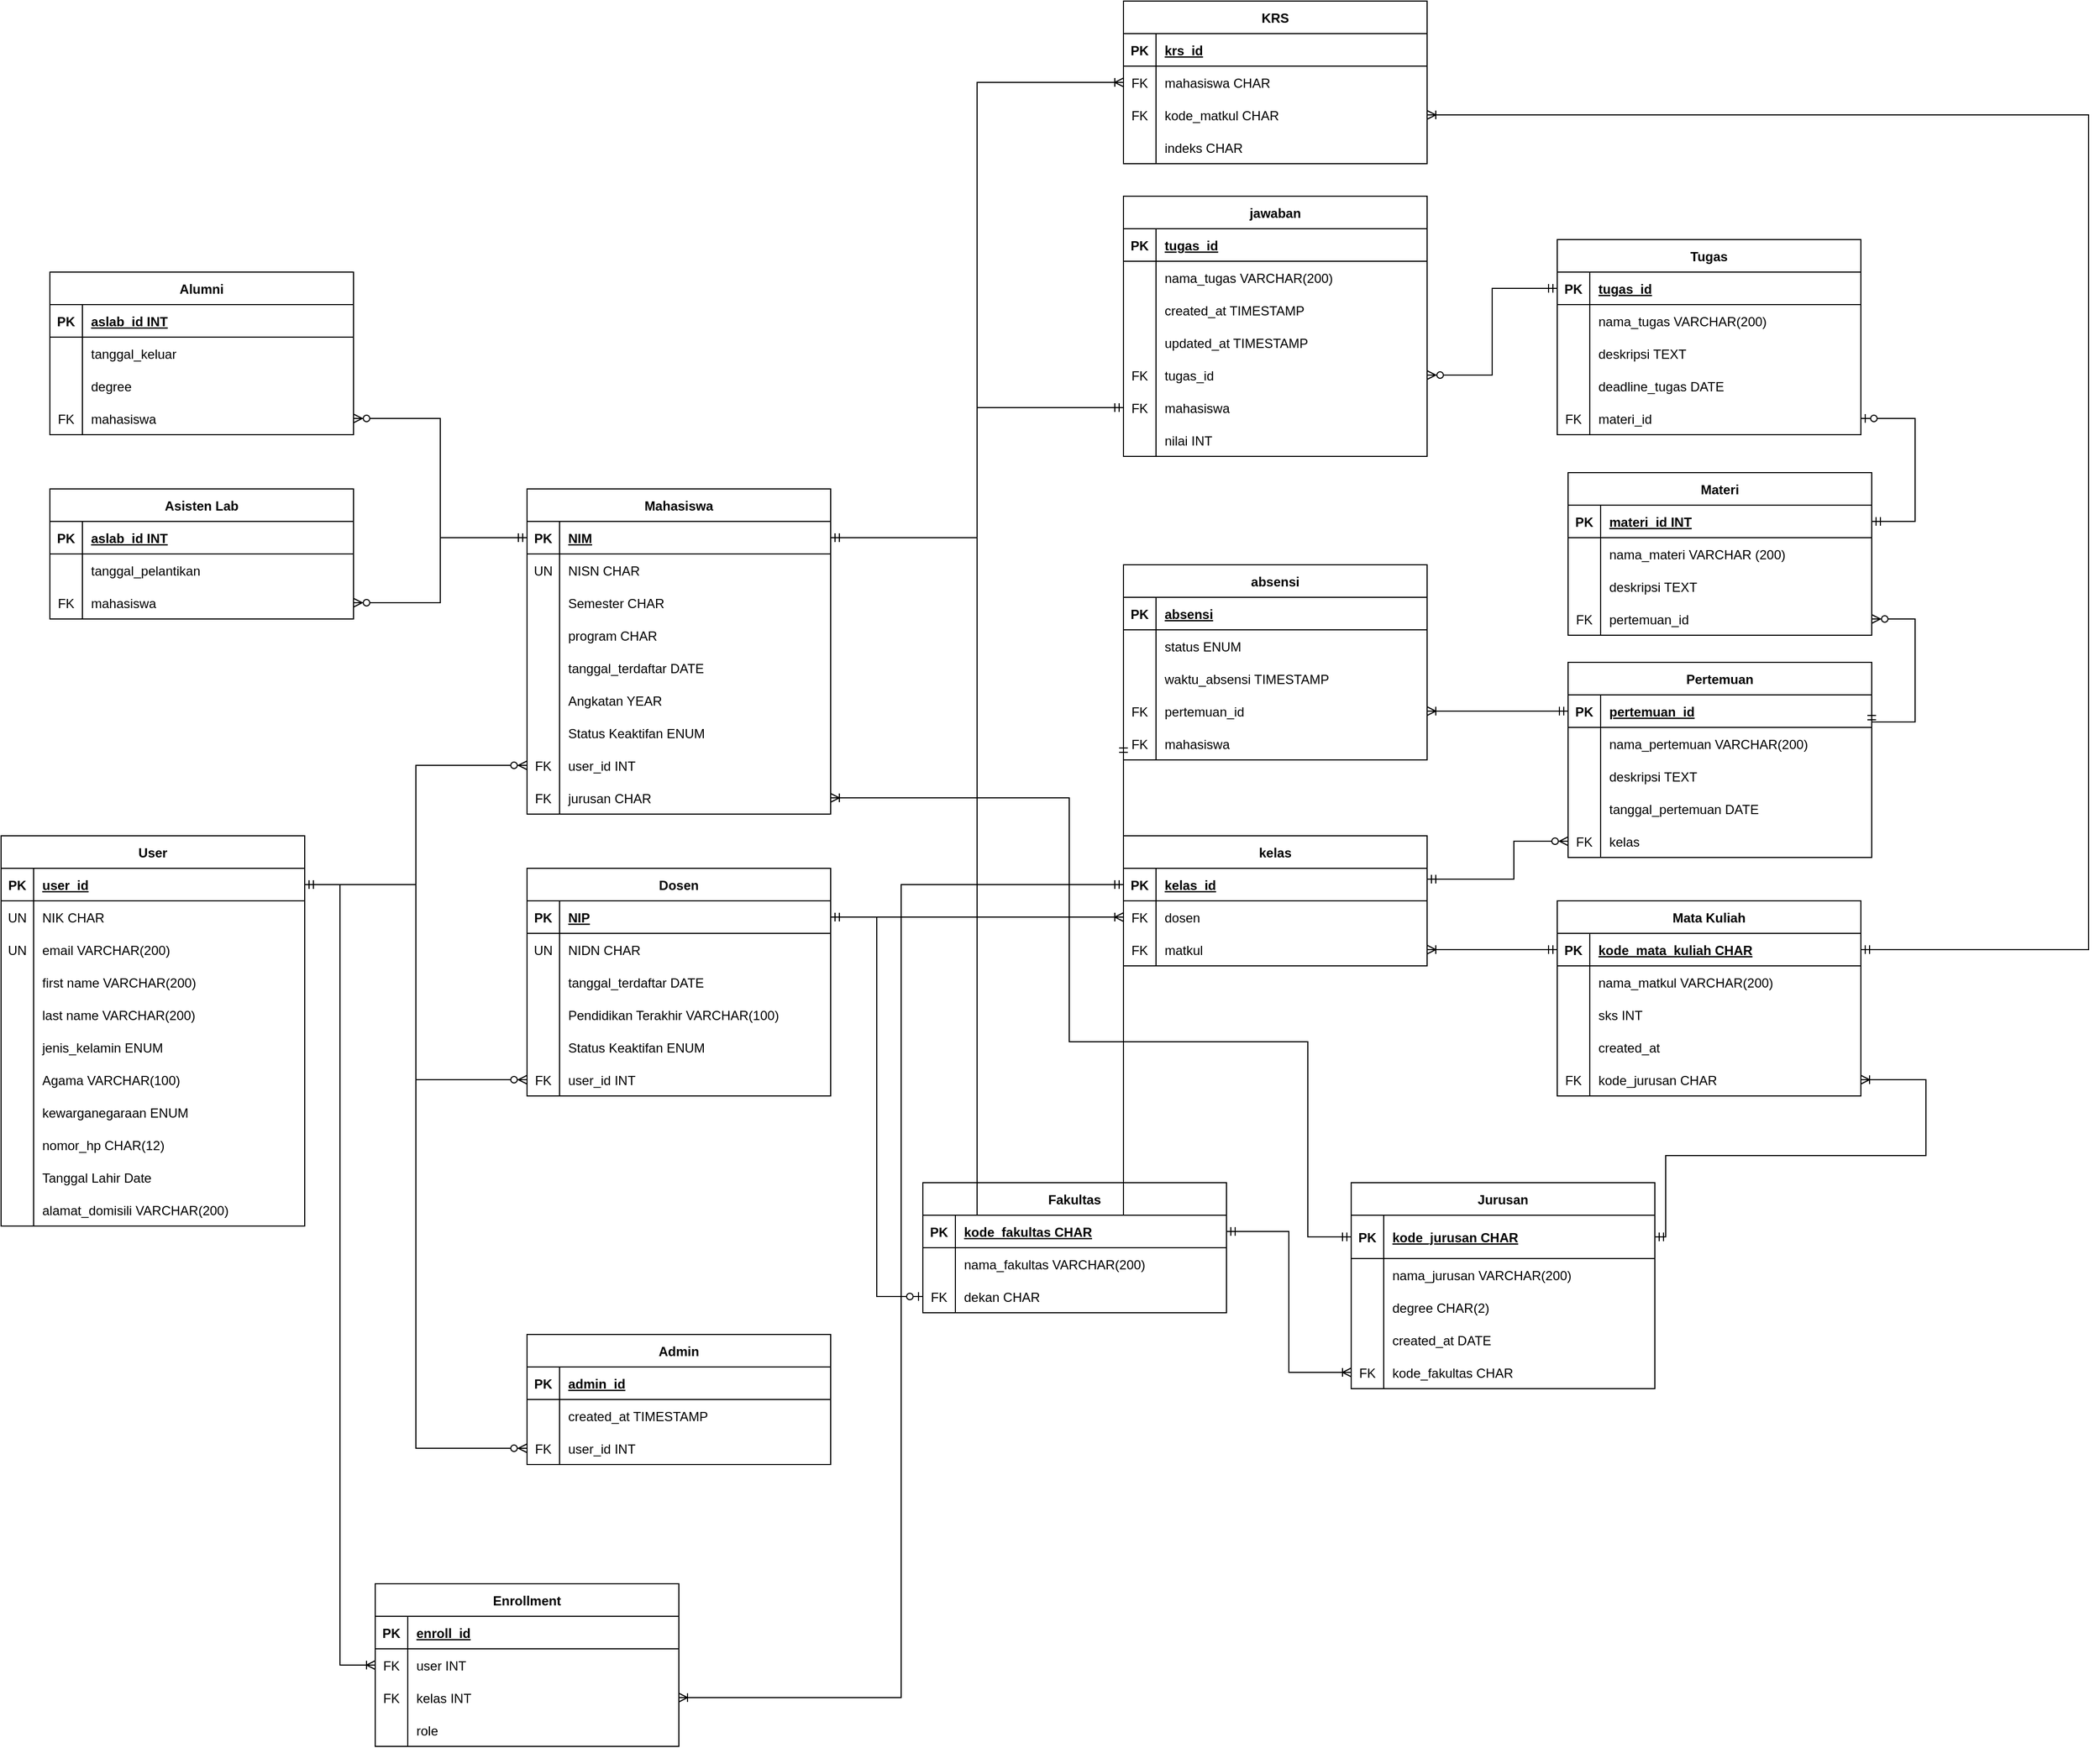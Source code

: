 <mxfile version="17.4.4" type="device"><diagram id="R2lEEEUBdFMjLlhIrx00" name="Page-1"><mxGraphModel dx="2272" dy="2967" grid="1" gridSize="10" guides="1" tooltips="1" connect="1" arrows="1" fold="1" page="1" pageScale="1" pageWidth="850" pageHeight="1100" math="0" shadow="0" extFonts="Permanent Marker^https://fonts.googleapis.com/css?family=Permanent+Marker"><root><mxCell id="0"/><mxCell id="1" parent="0"/><mxCell id="C-vyLk0tnHw3VtMMgP7b-23" value="User" style="shape=table;startSize=30;container=1;collapsible=1;childLayout=tableLayout;fixedRows=1;rowLines=0;fontStyle=1;align=center;resizeLast=1;" parent="1" vertex="1"><mxGeometry x="-565" y="-520" width="280" height="360" as="geometry"/></mxCell><mxCell id="C-vyLk0tnHw3VtMMgP7b-24" value="" style="shape=partialRectangle;collapsible=0;dropTarget=0;pointerEvents=0;fillColor=none;points=[[0,0.5],[1,0.5]];portConstraint=eastwest;top=0;left=0;right=0;bottom=1;" parent="C-vyLk0tnHw3VtMMgP7b-23" vertex="1"><mxGeometry y="30" width="280" height="30" as="geometry"/></mxCell><mxCell id="C-vyLk0tnHw3VtMMgP7b-25" value="PK" style="shape=partialRectangle;overflow=hidden;connectable=0;fillColor=none;top=0;left=0;bottom=0;right=0;fontStyle=1;" parent="C-vyLk0tnHw3VtMMgP7b-24" vertex="1"><mxGeometry width="30" height="30" as="geometry"><mxRectangle width="30" height="30" as="alternateBounds"/></mxGeometry></mxCell><mxCell id="C-vyLk0tnHw3VtMMgP7b-26" value="user_id" style="shape=partialRectangle;overflow=hidden;connectable=0;fillColor=none;top=0;left=0;bottom=0;right=0;align=left;spacingLeft=6;fontStyle=5;" parent="C-vyLk0tnHw3VtMMgP7b-24" vertex="1"><mxGeometry x="30" width="250" height="30" as="geometry"><mxRectangle width="250" height="30" as="alternateBounds"/></mxGeometry></mxCell><mxCell id="uiKkyuevc98xdOOUDTKF-216" value="" style="shape=partialRectangle;collapsible=0;dropTarget=0;pointerEvents=0;fillColor=none;points=[[0,0.5],[1,0.5]];portConstraint=eastwest;top=0;left=0;right=0;bottom=0;" parent="C-vyLk0tnHw3VtMMgP7b-23" vertex="1"><mxGeometry y="60" width="280" height="30" as="geometry"/></mxCell><mxCell id="uiKkyuevc98xdOOUDTKF-217" value="UN" style="shape=partialRectangle;overflow=hidden;connectable=0;fillColor=none;top=0;left=0;bottom=0;right=0;" parent="uiKkyuevc98xdOOUDTKF-216" vertex="1"><mxGeometry width="30" height="30" as="geometry"><mxRectangle width="30" height="30" as="alternateBounds"/></mxGeometry></mxCell><mxCell id="uiKkyuevc98xdOOUDTKF-218" value="NIK CHAR" style="shape=partialRectangle;overflow=hidden;connectable=0;fillColor=none;top=0;left=0;bottom=0;right=0;align=left;spacingLeft=6;" parent="uiKkyuevc98xdOOUDTKF-216" vertex="1"><mxGeometry x="30" width="250" height="30" as="geometry"><mxRectangle width="250" height="30" as="alternateBounds"/></mxGeometry></mxCell><mxCell id="uiKkyuevc98xdOOUDTKF-57" value="" style="shape=partialRectangle;collapsible=0;dropTarget=0;pointerEvents=0;fillColor=none;points=[[0,0.5],[1,0.5]];portConstraint=eastwest;top=0;left=0;right=0;bottom=0;" parent="C-vyLk0tnHw3VtMMgP7b-23" vertex="1"><mxGeometry y="90" width="280" height="30" as="geometry"/></mxCell><mxCell id="uiKkyuevc98xdOOUDTKF-58" value="UN" style="shape=partialRectangle;overflow=hidden;connectable=0;fillColor=none;top=0;left=0;bottom=0;right=0;" parent="uiKkyuevc98xdOOUDTKF-57" vertex="1"><mxGeometry width="30" height="30" as="geometry"><mxRectangle width="30" height="30" as="alternateBounds"/></mxGeometry></mxCell><mxCell id="uiKkyuevc98xdOOUDTKF-59" value="email VARCHAR(200)" style="shape=partialRectangle;overflow=hidden;connectable=0;fillColor=none;top=0;left=0;bottom=0;right=0;align=left;spacingLeft=6;" parent="uiKkyuevc98xdOOUDTKF-57" vertex="1"><mxGeometry x="30" width="250" height="30" as="geometry"><mxRectangle width="250" height="30" as="alternateBounds"/></mxGeometry></mxCell><mxCell id="C-vyLk0tnHw3VtMMgP7b-27" value="" style="shape=partialRectangle;collapsible=0;dropTarget=0;pointerEvents=0;fillColor=none;points=[[0,0.5],[1,0.5]];portConstraint=eastwest;top=0;left=0;right=0;bottom=0;" parent="C-vyLk0tnHw3VtMMgP7b-23" vertex="1"><mxGeometry y="120" width="280" height="30" as="geometry"/></mxCell><mxCell id="C-vyLk0tnHw3VtMMgP7b-28" value="" style="shape=partialRectangle;overflow=hidden;connectable=0;fillColor=none;top=0;left=0;bottom=0;right=0;" parent="C-vyLk0tnHw3VtMMgP7b-27" vertex="1"><mxGeometry width="30" height="30" as="geometry"><mxRectangle width="30" height="30" as="alternateBounds"/></mxGeometry></mxCell><mxCell id="C-vyLk0tnHw3VtMMgP7b-29" value="first name VARCHAR(200)" style="shape=partialRectangle;overflow=hidden;connectable=0;fillColor=none;top=0;left=0;bottom=0;right=0;align=left;spacingLeft=6;" parent="C-vyLk0tnHw3VtMMgP7b-27" vertex="1"><mxGeometry x="30" width="250" height="30" as="geometry"><mxRectangle width="250" height="30" as="alternateBounds"/></mxGeometry></mxCell><mxCell id="uiKkyuevc98xdOOUDTKF-54" value="" style="shape=partialRectangle;collapsible=0;dropTarget=0;pointerEvents=0;fillColor=none;points=[[0,0.5],[1,0.5]];portConstraint=eastwest;top=0;left=0;right=0;bottom=0;" parent="C-vyLk0tnHw3VtMMgP7b-23" vertex="1"><mxGeometry y="150" width="280" height="30" as="geometry"/></mxCell><mxCell id="uiKkyuevc98xdOOUDTKF-55" value="" style="shape=partialRectangle;overflow=hidden;connectable=0;fillColor=none;top=0;left=0;bottom=0;right=0;" parent="uiKkyuevc98xdOOUDTKF-54" vertex="1"><mxGeometry width="30" height="30" as="geometry"><mxRectangle width="30" height="30" as="alternateBounds"/></mxGeometry></mxCell><mxCell id="uiKkyuevc98xdOOUDTKF-56" value="last name VARCHAR(200)" style="shape=partialRectangle;overflow=hidden;connectable=0;fillColor=none;top=0;left=0;bottom=0;right=0;align=left;spacingLeft=6;" parent="uiKkyuevc98xdOOUDTKF-54" vertex="1"><mxGeometry x="30" width="250" height="30" as="geometry"><mxRectangle width="250" height="30" as="alternateBounds"/></mxGeometry></mxCell><mxCell id="uiKkyuevc98xdOOUDTKF-154" value="" style="shape=partialRectangle;collapsible=0;dropTarget=0;pointerEvents=0;fillColor=none;points=[[0,0.5],[1,0.5]];portConstraint=eastwest;top=0;left=0;right=0;bottom=0;" parent="C-vyLk0tnHw3VtMMgP7b-23" vertex="1"><mxGeometry y="180" width="280" height="30" as="geometry"/></mxCell><mxCell id="uiKkyuevc98xdOOUDTKF-155" value="" style="shape=partialRectangle;overflow=hidden;connectable=0;fillColor=none;top=0;left=0;bottom=0;right=0;" parent="uiKkyuevc98xdOOUDTKF-154" vertex="1"><mxGeometry width="30" height="30" as="geometry"><mxRectangle width="30" height="30" as="alternateBounds"/></mxGeometry></mxCell><mxCell id="uiKkyuevc98xdOOUDTKF-156" value="jenis_kelamin ENUM" style="shape=partialRectangle;overflow=hidden;connectable=0;fillColor=none;top=0;left=0;bottom=0;right=0;align=left;spacingLeft=6;" parent="uiKkyuevc98xdOOUDTKF-154" vertex="1"><mxGeometry x="30" width="250" height="30" as="geometry"><mxRectangle width="250" height="30" as="alternateBounds"/></mxGeometry></mxCell><mxCell id="uiKkyuevc98xdOOUDTKF-157" value="" style="shape=partialRectangle;collapsible=0;dropTarget=0;pointerEvents=0;fillColor=none;points=[[0,0.5],[1,0.5]];portConstraint=eastwest;top=0;left=0;right=0;bottom=0;" parent="C-vyLk0tnHw3VtMMgP7b-23" vertex="1"><mxGeometry y="210" width="280" height="30" as="geometry"/></mxCell><mxCell id="uiKkyuevc98xdOOUDTKF-158" value="" style="shape=partialRectangle;overflow=hidden;connectable=0;fillColor=none;top=0;left=0;bottom=0;right=0;" parent="uiKkyuevc98xdOOUDTKF-157" vertex="1"><mxGeometry width="30" height="30" as="geometry"><mxRectangle width="30" height="30" as="alternateBounds"/></mxGeometry></mxCell><mxCell id="uiKkyuevc98xdOOUDTKF-159" value="Agama VARCHAR(100)" style="shape=partialRectangle;overflow=hidden;connectable=0;fillColor=none;top=0;left=0;bottom=0;right=0;align=left;spacingLeft=6;" parent="uiKkyuevc98xdOOUDTKF-157" vertex="1"><mxGeometry x="30" width="250" height="30" as="geometry"><mxRectangle width="250" height="30" as="alternateBounds"/></mxGeometry></mxCell><mxCell id="uiKkyuevc98xdOOUDTKF-163" value="" style="shape=partialRectangle;collapsible=0;dropTarget=0;pointerEvents=0;fillColor=none;points=[[0,0.5],[1,0.5]];portConstraint=eastwest;top=0;left=0;right=0;bottom=0;" parent="C-vyLk0tnHw3VtMMgP7b-23" vertex="1"><mxGeometry y="240" width="280" height="30" as="geometry"/></mxCell><mxCell id="uiKkyuevc98xdOOUDTKF-164" value="" style="shape=partialRectangle;overflow=hidden;connectable=0;fillColor=none;top=0;left=0;bottom=0;right=0;" parent="uiKkyuevc98xdOOUDTKF-163" vertex="1"><mxGeometry width="30" height="30" as="geometry"><mxRectangle width="30" height="30" as="alternateBounds"/></mxGeometry></mxCell><mxCell id="uiKkyuevc98xdOOUDTKF-165" value="kewarganegaraan ENUM" style="shape=partialRectangle;overflow=hidden;connectable=0;fillColor=none;top=0;left=0;bottom=0;right=0;align=left;spacingLeft=6;" parent="uiKkyuevc98xdOOUDTKF-163" vertex="1"><mxGeometry x="30" width="250" height="30" as="geometry"><mxRectangle width="250" height="30" as="alternateBounds"/></mxGeometry></mxCell><mxCell id="uiKkyuevc98xdOOUDTKF-60" value="" style="shape=partialRectangle;collapsible=0;dropTarget=0;pointerEvents=0;fillColor=none;points=[[0,0.5],[1,0.5]];portConstraint=eastwest;top=0;left=0;right=0;bottom=0;" parent="C-vyLk0tnHw3VtMMgP7b-23" vertex="1"><mxGeometry y="270" width="280" height="30" as="geometry"/></mxCell><mxCell id="uiKkyuevc98xdOOUDTKF-61" value="" style="shape=partialRectangle;overflow=hidden;connectable=0;fillColor=none;top=0;left=0;bottom=0;right=0;" parent="uiKkyuevc98xdOOUDTKF-60" vertex="1"><mxGeometry width="30" height="30" as="geometry"><mxRectangle width="30" height="30" as="alternateBounds"/></mxGeometry></mxCell><mxCell id="uiKkyuevc98xdOOUDTKF-62" value="nomor_hp CHAR(12)" style="shape=partialRectangle;overflow=hidden;connectable=0;fillColor=none;top=0;left=0;bottom=0;right=0;align=left;spacingLeft=6;" parent="uiKkyuevc98xdOOUDTKF-60" vertex="1"><mxGeometry x="30" width="250" height="30" as="geometry"><mxRectangle width="250" height="30" as="alternateBounds"/></mxGeometry></mxCell><mxCell id="uiKkyuevc98xdOOUDTKF-63" value="" style="shape=partialRectangle;collapsible=0;dropTarget=0;pointerEvents=0;fillColor=none;points=[[0,0.5],[1,0.5]];portConstraint=eastwest;top=0;left=0;right=0;bottom=0;" parent="C-vyLk0tnHw3VtMMgP7b-23" vertex="1"><mxGeometry y="300" width="280" height="30" as="geometry"/></mxCell><mxCell id="uiKkyuevc98xdOOUDTKF-64" value="" style="shape=partialRectangle;overflow=hidden;connectable=0;fillColor=none;top=0;left=0;bottom=0;right=0;" parent="uiKkyuevc98xdOOUDTKF-63" vertex="1"><mxGeometry width="30" height="30" as="geometry"><mxRectangle width="30" height="30" as="alternateBounds"/></mxGeometry></mxCell><mxCell id="uiKkyuevc98xdOOUDTKF-65" value="Tanggal Lahir Date" style="shape=partialRectangle;overflow=hidden;connectable=0;fillColor=none;top=0;left=0;bottom=0;right=0;align=left;spacingLeft=6;" parent="uiKkyuevc98xdOOUDTKF-63" vertex="1"><mxGeometry x="30" width="250" height="30" as="geometry"><mxRectangle width="250" height="30" as="alternateBounds"/></mxGeometry></mxCell><mxCell id="uiKkyuevc98xdOOUDTKF-72" value="" style="shape=partialRectangle;collapsible=0;dropTarget=0;pointerEvents=0;fillColor=none;points=[[0,0.5],[1,0.5]];portConstraint=eastwest;top=0;left=0;right=0;bottom=0;" parent="C-vyLk0tnHw3VtMMgP7b-23" vertex="1"><mxGeometry y="330" width="280" height="30" as="geometry"/></mxCell><mxCell id="uiKkyuevc98xdOOUDTKF-73" value="" style="shape=partialRectangle;overflow=hidden;connectable=0;fillColor=none;top=0;left=0;bottom=0;right=0;" parent="uiKkyuevc98xdOOUDTKF-72" vertex="1"><mxGeometry width="30" height="30" as="geometry"><mxRectangle width="30" height="30" as="alternateBounds"/></mxGeometry></mxCell><mxCell id="uiKkyuevc98xdOOUDTKF-74" value="alamat_domisili VARCHAR(200)" style="shape=partialRectangle;overflow=hidden;connectable=0;fillColor=none;top=0;left=0;bottom=0;right=0;align=left;spacingLeft=6;" parent="uiKkyuevc98xdOOUDTKF-72" vertex="1"><mxGeometry x="30" width="250" height="30" as="geometry"><mxRectangle width="250" height="30" as="alternateBounds"/></mxGeometry></mxCell><mxCell id="uFNiu_eqV5u_8uhKmTgN-15" value="Dosen" style="shape=table;startSize=30;container=1;collapsible=1;childLayout=tableLayout;fixedRows=1;rowLines=0;fontStyle=1;align=center;resizeLast=1;" parent="1" vertex="1"><mxGeometry x="-80" y="-490" width="280" height="210" as="geometry"/></mxCell><mxCell id="uFNiu_eqV5u_8uhKmTgN-16" value="" style="shape=partialRectangle;collapsible=0;dropTarget=0;pointerEvents=0;fillColor=none;points=[[0,0.5],[1,0.5]];portConstraint=eastwest;top=0;left=0;right=0;bottom=1;" parent="uFNiu_eqV5u_8uhKmTgN-15" vertex="1"><mxGeometry y="30" width="280" height="30" as="geometry"/></mxCell><mxCell id="uFNiu_eqV5u_8uhKmTgN-17" value="PK" style="shape=partialRectangle;overflow=hidden;connectable=0;fillColor=none;top=0;left=0;bottom=0;right=0;fontStyle=1;" parent="uFNiu_eqV5u_8uhKmTgN-16" vertex="1"><mxGeometry width="30" height="30" as="geometry"><mxRectangle width="30" height="30" as="alternateBounds"/></mxGeometry></mxCell><mxCell id="uFNiu_eqV5u_8uhKmTgN-18" value="NIP" style="shape=partialRectangle;overflow=hidden;connectable=0;fillColor=none;top=0;left=0;bottom=0;right=0;align=left;spacingLeft=6;fontStyle=5;" parent="uFNiu_eqV5u_8uhKmTgN-16" vertex="1"><mxGeometry x="30" width="250" height="30" as="geometry"><mxRectangle width="250" height="30" as="alternateBounds"/></mxGeometry></mxCell><mxCell id="uiKkyuevc98xdOOUDTKF-194" value="" style="shape=partialRectangle;collapsible=0;dropTarget=0;pointerEvents=0;fillColor=none;points=[[0,0.5],[1,0.5]];portConstraint=eastwest;top=0;left=0;right=0;bottom=0;" parent="uFNiu_eqV5u_8uhKmTgN-15" vertex="1"><mxGeometry y="60" width="280" height="30" as="geometry"/></mxCell><mxCell id="uiKkyuevc98xdOOUDTKF-195" value="UN" style="shape=partialRectangle;overflow=hidden;connectable=0;fillColor=none;top=0;left=0;bottom=0;right=0;" parent="uiKkyuevc98xdOOUDTKF-194" vertex="1"><mxGeometry width="30" height="30" as="geometry"><mxRectangle width="30" height="30" as="alternateBounds"/></mxGeometry></mxCell><mxCell id="uiKkyuevc98xdOOUDTKF-196" value="NIDN CHAR" style="shape=partialRectangle;overflow=hidden;connectable=0;fillColor=none;top=0;left=0;bottom=0;right=0;align=left;spacingLeft=6;" parent="uiKkyuevc98xdOOUDTKF-194" vertex="1"><mxGeometry x="30" width="250" height="30" as="geometry"><mxRectangle width="250" height="30" as="alternateBounds"/></mxGeometry></mxCell><mxCell id="uFNiu_eqV5u_8uhKmTgN-19" value="" style="shape=partialRectangle;collapsible=0;dropTarget=0;pointerEvents=0;fillColor=none;points=[[0,0.5],[1,0.5]];portConstraint=eastwest;top=0;left=0;right=0;bottom=0;" parent="uFNiu_eqV5u_8uhKmTgN-15" vertex="1"><mxGeometry y="90" width="280" height="30" as="geometry"/></mxCell><mxCell id="uFNiu_eqV5u_8uhKmTgN-20" value="" style="shape=partialRectangle;overflow=hidden;connectable=0;fillColor=none;top=0;left=0;bottom=0;right=0;" parent="uFNiu_eqV5u_8uhKmTgN-19" vertex="1"><mxGeometry width="30" height="30" as="geometry"><mxRectangle width="30" height="30" as="alternateBounds"/></mxGeometry></mxCell><mxCell id="uFNiu_eqV5u_8uhKmTgN-21" value="tanggal_terdaftar DATE" style="shape=partialRectangle;overflow=hidden;connectable=0;fillColor=none;top=0;left=0;bottom=0;right=0;align=left;spacingLeft=6;" parent="uFNiu_eqV5u_8uhKmTgN-19" vertex="1"><mxGeometry x="30" width="250" height="30" as="geometry"><mxRectangle width="250" height="30" as="alternateBounds"/></mxGeometry></mxCell><mxCell id="uiKkyuevc98xdOOUDTKF-100" value="" style="shape=partialRectangle;collapsible=0;dropTarget=0;pointerEvents=0;fillColor=none;points=[[0,0.5],[1,0.5]];portConstraint=eastwest;top=0;left=0;right=0;bottom=0;" parent="uFNiu_eqV5u_8uhKmTgN-15" vertex="1"><mxGeometry y="120" width="280" height="30" as="geometry"/></mxCell><mxCell id="uiKkyuevc98xdOOUDTKF-101" value="" style="shape=partialRectangle;overflow=hidden;connectable=0;fillColor=none;top=0;left=0;bottom=0;right=0;" parent="uiKkyuevc98xdOOUDTKF-100" vertex="1"><mxGeometry width="30" height="30" as="geometry"><mxRectangle width="30" height="30" as="alternateBounds"/></mxGeometry></mxCell><mxCell id="uiKkyuevc98xdOOUDTKF-102" value="Pendidikan Terakhir VARCHAR(100)" style="shape=partialRectangle;overflow=hidden;connectable=0;fillColor=none;top=0;left=0;bottom=0;right=0;align=left;spacingLeft=6;" parent="uiKkyuevc98xdOOUDTKF-100" vertex="1"><mxGeometry x="30" width="250" height="30" as="geometry"><mxRectangle width="250" height="30" as="alternateBounds"/></mxGeometry></mxCell><mxCell id="uiKkyuevc98xdOOUDTKF-94" value="" style="shape=partialRectangle;collapsible=0;dropTarget=0;pointerEvents=0;fillColor=none;points=[[0,0.5],[1,0.5]];portConstraint=eastwest;top=0;left=0;right=0;bottom=0;" parent="uFNiu_eqV5u_8uhKmTgN-15" vertex="1"><mxGeometry y="150" width="280" height="30" as="geometry"/></mxCell><mxCell id="uiKkyuevc98xdOOUDTKF-95" value="" style="shape=partialRectangle;overflow=hidden;connectable=0;fillColor=none;top=0;left=0;bottom=0;right=0;" parent="uiKkyuevc98xdOOUDTKF-94" vertex="1"><mxGeometry width="30" height="30" as="geometry"><mxRectangle width="30" height="30" as="alternateBounds"/></mxGeometry></mxCell><mxCell id="uiKkyuevc98xdOOUDTKF-96" value="Status Keaktifan ENUM" style="shape=partialRectangle;overflow=hidden;connectable=0;fillColor=none;top=0;left=0;bottom=0;right=0;align=left;spacingLeft=6;" parent="uiKkyuevc98xdOOUDTKF-94" vertex="1"><mxGeometry x="30" width="250" height="30" as="geometry"><mxRectangle width="250" height="30" as="alternateBounds"/></mxGeometry></mxCell><mxCell id="uiKkyuevc98xdOOUDTKF-103" value="" style="shape=partialRectangle;collapsible=0;dropTarget=0;pointerEvents=0;fillColor=none;points=[[0,0.5],[1,0.5]];portConstraint=eastwest;top=0;left=0;right=0;bottom=0;" parent="uFNiu_eqV5u_8uhKmTgN-15" vertex="1"><mxGeometry y="180" width="280" height="30" as="geometry"/></mxCell><mxCell id="uiKkyuevc98xdOOUDTKF-104" value="FK" style="shape=partialRectangle;overflow=hidden;connectable=0;fillColor=none;top=0;left=0;bottom=0;right=0;" parent="uiKkyuevc98xdOOUDTKF-103" vertex="1"><mxGeometry width="30" height="30" as="geometry"><mxRectangle width="30" height="30" as="alternateBounds"/></mxGeometry></mxCell><mxCell id="uiKkyuevc98xdOOUDTKF-105" value="user_id INT" style="shape=partialRectangle;overflow=hidden;connectable=0;fillColor=none;top=0;left=0;bottom=0;right=0;align=left;spacingLeft=6;" parent="uiKkyuevc98xdOOUDTKF-103" vertex="1"><mxGeometry x="30" width="250" height="30" as="geometry"><mxRectangle width="250" height="30" as="alternateBounds"/></mxGeometry></mxCell><mxCell id="uFNiu_eqV5u_8uhKmTgN-22" value="Mahasiswa" style="shape=table;startSize=30;container=1;collapsible=1;childLayout=tableLayout;fixedRows=1;rowLines=0;fontStyle=1;align=center;resizeLast=1;" parent="1" vertex="1"><mxGeometry x="-80" y="-840" width="280" height="300" as="geometry"/></mxCell><mxCell id="uFNiu_eqV5u_8uhKmTgN-23" value="" style="shape=partialRectangle;collapsible=0;dropTarget=0;pointerEvents=0;fillColor=none;points=[[0,0.5],[1,0.5]];portConstraint=eastwest;top=0;left=0;right=0;bottom=1;" parent="uFNiu_eqV5u_8uhKmTgN-22" vertex="1"><mxGeometry y="30" width="280" height="30" as="geometry"/></mxCell><mxCell id="uFNiu_eqV5u_8uhKmTgN-24" value="PK" style="shape=partialRectangle;overflow=hidden;connectable=0;fillColor=none;top=0;left=0;bottom=0;right=0;fontStyle=1;" parent="uFNiu_eqV5u_8uhKmTgN-23" vertex="1"><mxGeometry width="30" height="30" as="geometry"><mxRectangle width="30" height="30" as="alternateBounds"/></mxGeometry></mxCell><mxCell id="uFNiu_eqV5u_8uhKmTgN-25" value="NIM" style="shape=partialRectangle;overflow=hidden;connectable=0;fillColor=none;top=0;left=0;bottom=0;right=0;align=left;spacingLeft=6;fontStyle=5;" parent="uFNiu_eqV5u_8uhKmTgN-23" vertex="1"><mxGeometry x="30" width="250" height="30" as="geometry"><mxRectangle width="250" height="30" as="alternateBounds"/></mxGeometry></mxCell><mxCell id="uiKkyuevc98xdOOUDTKF-191" value="" style="shape=partialRectangle;collapsible=0;dropTarget=0;pointerEvents=0;fillColor=none;points=[[0,0.5],[1,0.5]];portConstraint=eastwest;top=0;left=0;right=0;bottom=0;" parent="uFNiu_eqV5u_8uhKmTgN-22" vertex="1"><mxGeometry y="60" width="280" height="30" as="geometry"/></mxCell><mxCell id="uiKkyuevc98xdOOUDTKF-192" value="UN" style="shape=partialRectangle;overflow=hidden;connectable=0;fillColor=none;top=0;left=0;bottom=0;right=0;" parent="uiKkyuevc98xdOOUDTKF-191" vertex="1"><mxGeometry width="30" height="30" as="geometry"><mxRectangle width="30" height="30" as="alternateBounds"/></mxGeometry></mxCell><mxCell id="uiKkyuevc98xdOOUDTKF-193" value="NISN CHAR" style="shape=partialRectangle;overflow=hidden;connectable=0;fillColor=none;top=0;left=0;bottom=0;right=0;align=left;spacingLeft=6;" parent="uiKkyuevc98xdOOUDTKF-191" vertex="1"><mxGeometry x="30" width="250" height="30" as="geometry"><mxRectangle width="250" height="30" as="alternateBounds"/></mxGeometry></mxCell><mxCell id="uFNiu_eqV5u_8uhKmTgN-26" value="" style="shape=partialRectangle;collapsible=0;dropTarget=0;pointerEvents=0;fillColor=none;points=[[0,0.5],[1,0.5]];portConstraint=eastwest;top=0;left=0;right=0;bottom=0;" parent="uFNiu_eqV5u_8uhKmTgN-22" vertex="1"><mxGeometry y="90" width="280" height="30" as="geometry"/></mxCell><mxCell id="uFNiu_eqV5u_8uhKmTgN-27" value="" style="shape=partialRectangle;overflow=hidden;connectable=0;fillColor=none;top=0;left=0;bottom=0;right=0;" parent="uFNiu_eqV5u_8uhKmTgN-26" vertex="1"><mxGeometry width="30" height="30" as="geometry"><mxRectangle width="30" height="30" as="alternateBounds"/></mxGeometry></mxCell><mxCell id="uFNiu_eqV5u_8uhKmTgN-28" value="Semester CHAR" style="shape=partialRectangle;overflow=hidden;connectable=0;fillColor=none;top=0;left=0;bottom=0;right=0;align=left;spacingLeft=6;" parent="uFNiu_eqV5u_8uhKmTgN-26" vertex="1"><mxGeometry x="30" width="250" height="30" as="geometry"><mxRectangle width="250" height="30" as="alternateBounds"/></mxGeometry></mxCell><mxCell id="uiKkyuevc98xdOOUDTKF-82" value="" style="shape=partialRectangle;collapsible=0;dropTarget=0;pointerEvents=0;fillColor=none;points=[[0,0.5],[1,0.5]];portConstraint=eastwest;top=0;left=0;right=0;bottom=0;" parent="uFNiu_eqV5u_8uhKmTgN-22" vertex="1"><mxGeometry y="120" width="280" height="30" as="geometry"/></mxCell><mxCell id="uiKkyuevc98xdOOUDTKF-83" value="" style="shape=partialRectangle;overflow=hidden;connectable=0;fillColor=none;top=0;left=0;bottom=0;right=0;" parent="uiKkyuevc98xdOOUDTKF-82" vertex="1"><mxGeometry width="30" height="30" as="geometry"><mxRectangle width="30" height="30" as="alternateBounds"/></mxGeometry></mxCell><mxCell id="uiKkyuevc98xdOOUDTKF-84" value="program CHAR" style="shape=partialRectangle;overflow=hidden;connectable=0;fillColor=none;top=0;left=0;bottom=0;right=0;align=left;spacingLeft=6;" parent="uiKkyuevc98xdOOUDTKF-82" vertex="1"><mxGeometry x="30" width="250" height="30" as="geometry"><mxRectangle width="250" height="30" as="alternateBounds"/></mxGeometry></mxCell><mxCell id="uiKkyuevc98xdOOUDTKF-85" value="" style="shape=partialRectangle;collapsible=0;dropTarget=0;pointerEvents=0;fillColor=none;points=[[0,0.5],[1,0.5]];portConstraint=eastwest;top=0;left=0;right=0;bottom=0;" parent="uFNiu_eqV5u_8uhKmTgN-22" vertex="1"><mxGeometry y="150" width="280" height="30" as="geometry"/></mxCell><mxCell id="uiKkyuevc98xdOOUDTKF-86" value="" style="shape=partialRectangle;overflow=hidden;connectable=0;fillColor=none;top=0;left=0;bottom=0;right=0;" parent="uiKkyuevc98xdOOUDTKF-85" vertex="1"><mxGeometry width="30" height="30" as="geometry"><mxRectangle width="30" height="30" as="alternateBounds"/></mxGeometry></mxCell><mxCell id="uiKkyuevc98xdOOUDTKF-87" value="tanggal_terdaftar DATE" style="shape=partialRectangle;overflow=hidden;connectable=0;fillColor=none;top=0;left=0;bottom=0;right=0;align=left;spacingLeft=6;" parent="uiKkyuevc98xdOOUDTKF-85" vertex="1"><mxGeometry x="30" width="250" height="30" as="geometry"><mxRectangle width="250" height="30" as="alternateBounds"/></mxGeometry></mxCell><mxCell id="uiKkyuevc98xdOOUDTKF-88" value="" style="shape=partialRectangle;collapsible=0;dropTarget=0;pointerEvents=0;fillColor=none;points=[[0,0.5],[1,0.5]];portConstraint=eastwest;top=0;left=0;right=0;bottom=0;" parent="uFNiu_eqV5u_8uhKmTgN-22" vertex="1"><mxGeometry y="180" width="280" height="30" as="geometry"/></mxCell><mxCell id="uiKkyuevc98xdOOUDTKF-89" value="" style="shape=partialRectangle;overflow=hidden;connectable=0;fillColor=none;top=0;left=0;bottom=0;right=0;" parent="uiKkyuevc98xdOOUDTKF-88" vertex="1"><mxGeometry width="30" height="30" as="geometry"><mxRectangle width="30" height="30" as="alternateBounds"/></mxGeometry></mxCell><mxCell id="uiKkyuevc98xdOOUDTKF-90" value="Angkatan YEAR" style="shape=partialRectangle;overflow=hidden;connectable=0;fillColor=none;top=0;left=0;bottom=0;right=0;align=left;spacingLeft=6;" parent="uiKkyuevc98xdOOUDTKF-88" vertex="1"><mxGeometry x="30" width="250" height="30" as="geometry"><mxRectangle width="250" height="30" as="alternateBounds"/></mxGeometry></mxCell><mxCell id="uiKkyuevc98xdOOUDTKF-97" value="" style="shape=partialRectangle;collapsible=0;dropTarget=0;pointerEvents=0;fillColor=none;points=[[0,0.5],[1,0.5]];portConstraint=eastwest;top=0;left=0;right=0;bottom=0;" parent="uFNiu_eqV5u_8uhKmTgN-22" vertex="1"><mxGeometry y="210" width="280" height="30" as="geometry"/></mxCell><mxCell id="uiKkyuevc98xdOOUDTKF-98" value="" style="shape=partialRectangle;overflow=hidden;connectable=0;fillColor=none;top=0;left=0;bottom=0;right=0;" parent="uiKkyuevc98xdOOUDTKF-97" vertex="1"><mxGeometry width="30" height="30" as="geometry"><mxRectangle width="30" height="30" as="alternateBounds"/></mxGeometry></mxCell><mxCell id="uiKkyuevc98xdOOUDTKF-99" value="Status Keaktifan ENUM" style="shape=partialRectangle;overflow=hidden;connectable=0;fillColor=none;top=0;left=0;bottom=0;right=0;align=left;spacingLeft=6;" parent="uiKkyuevc98xdOOUDTKF-97" vertex="1"><mxGeometry x="30" width="250" height="30" as="geometry"><mxRectangle width="250" height="30" as="alternateBounds"/></mxGeometry></mxCell><mxCell id="uiKkyuevc98xdOOUDTKF-91" value="" style="shape=partialRectangle;collapsible=0;dropTarget=0;pointerEvents=0;fillColor=none;points=[[0,0.5],[1,0.5]];portConstraint=eastwest;top=0;left=0;right=0;bottom=0;" parent="uFNiu_eqV5u_8uhKmTgN-22" vertex="1"><mxGeometry y="240" width="280" height="30" as="geometry"/></mxCell><mxCell id="uiKkyuevc98xdOOUDTKF-92" value="FK" style="shape=partialRectangle;overflow=hidden;connectable=0;fillColor=none;top=0;left=0;bottom=0;right=0;" parent="uiKkyuevc98xdOOUDTKF-91" vertex="1"><mxGeometry width="30" height="30" as="geometry"><mxRectangle width="30" height="30" as="alternateBounds"/></mxGeometry></mxCell><mxCell id="uiKkyuevc98xdOOUDTKF-93" value="user_id INT" style="shape=partialRectangle;overflow=hidden;connectable=0;fillColor=none;top=0;left=0;bottom=0;right=0;align=left;spacingLeft=6;" parent="uiKkyuevc98xdOOUDTKF-91" vertex="1"><mxGeometry x="30" width="250" height="30" as="geometry"><mxRectangle width="250" height="30" as="alternateBounds"/></mxGeometry></mxCell><mxCell id="XDWXdhzYQrXzTCBV76hu-28" value="" style="shape=partialRectangle;collapsible=0;dropTarget=0;pointerEvents=0;fillColor=none;points=[[0,0.5],[1,0.5]];portConstraint=eastwest;top=0;left=0;right=0;bottom=0;" parent="uFNiu_eqV5u_8uhKmTgN-22" vertex="1"><mxGeometry y="270" width="280" height="30" as="geometry"/></mxCell><mxCell id="XDWXdhzYQrXzTCBV76hu-29" value="FK" style="shape=partialRectangle;overflow=hidden;connectable=0;fillColor=none;top=0;left=0;bottom=0;right=0;" parent="XDWXdhzYQrXzTCBV76hu-28" vertex="1"><mxGeometry width="30" height="30" as="geometry"><mxRectangle width="30" height="30" as="alternateBounds"/></mxGeometry></mxCell><mxCell id="XDWXdhzYQrXzTCBV76hu-30" value="jurusan CHAR" style="shape=partialRectangle;overflow=hidden;connectable=0;fillColor=none;top=0;left=0;bottom=0;right=0;align=left;spacingLeft=6;" parent="XDWXdhzYQrXzTCBV76hu-28" vertex="1"><mxGeometry x="30" width="250" height="30" as="geometry"><mxRectangle width="250" height="30" as="alternateBounds"/></mxGeometry></mxCell><mxCell id="uFNiu_eqV5u_8uhKmTgN-36" value="Fakultas" style="shape=table;startSize=30;container=1;collapsible=1;childLayout=tableLayout;fixedRows=1;rowLines=0;fontStyle=1;align=center;resizeLast=1;" parent="1" vertex="1"><mxGeometry x="285" y="-200" width="280" height="120" as="geometry"/></mxCell><mxCell id="uFNiu_eqV5u_8uhKmTgN-37" value="" style="shape=partialRectangle;collapsible=0;dropTarget=0;pointerEvents=0;fillColor=none;points=[[0,0.5],[1,0.5]];portConstraint=eastwest;top=0;left=0;right=0;bottom=1;" parent="uFNiu_eqV5u_8uhKmTgN-36" vertex="1"><mxGeometry y="30" width="280" height="30" as="geometry"/></mxCell><mxCell id="uFNiu_eqV5u_8uhKmTgN-38" value="PK" style="shape=partialRectangle;overflow=hidden;connectable=0;fillColor=none;top=0;left=0;bottom=0;right=0;fontStyle=1;" parent="uFNiu_eqV5u_8uhKmTgN-37" vertex="1"><mxGeometry width="30" height="30" as="geometry"><mxRectangle width="30" height="30" as="alternateBounds"/></mxGeometry></mxCell><mxCell id="uFNiu_eqV5u_8uhKmTgN-39" value="kode_fakultas CHAR" style="shape=partialRectangle;overflow=hidden;connectable=0;fillColor=none;top=0;left=0;bottom=0;right=0;align=left;spacingLeft=6;fontStyle=5;" parent="uFNiu_eqV5u_8uhKmTgN-37" vertex="1"><mxGeometry x="30" width="250" height="30" as="geometry"><mxRectangle width="250" height="30" as="alternateBounds"/></mxGeometry></mxCell><mxCell id="uFNiu_eqV5u_8uhKmTgN-40" value="" style="shape=partialRectangle;collapsible=0;dropTarget=0;pointerEvents=0;fillColor=none;points=[[0,0.5],[1,0.5]];portConstraint=eastwest;top=0;left=0;right=0;bottom=0;" parent="uFNiu_eqV5u_8uhKmTgN-36" vertex="1"><mxGeometry y="60" width="280" height="30" as="geometry"/></mxCell><mxCell id="uFNiu_eqV5u_8uhKmTgN-41" value="" style="shape=partialRectangle;overflow=hidden;connectable=0;fillColor=none;top=0;left=0;bottom=0;right=0;" parent="uFNiu_eqV5u_8uhKmTgN-40" vertex="1"><mxGeometry width="30" height="30" as="geometry"><mxRectangle width="30" height="30" as="alternateBounds"/></mxGeometry></mxCell><mxCell id="uFNiu_eqV5u_8uhKmTgN-42" value="nama_fakultas VARCHAR(200)" style="shape=partialRectangle;overflow=hidden;connectable=0;fillColor=none;top=0;left=0;bottom=0;right=0;align=left;spacingLeft=6;" parent="uFNiu_eqV5u_8uhKmTgN-40" vertex="1"><mxGeometry x="30" width="250" height="30" as="geometry"><mxRectangle width="250" height="30" as="alternateBounds"/></mxGeometry></mxCell><mxCell id="uiKkyuevc98xdOOUDTKF-1" value="" style="shape=partialRectangle;collapsible=0;dropTarget=0;pointerEvents=0;fillColor=none;points=[[0,0.5],[1,0.5]];portConstraint=eastwest;top=0;left=0;right=0;bottom=0;" parent="uFNiu_eqV5u_8uhKmTgN-36" vertex="1"><mxGeometry y="90" width="280" height="30" as="geometry"/></mxCell><mxCell id="uiKkyuevc98xdOOUDTKF-2" value="FK" style="shape=partialRectangle;overflow=hidden;connectable=0;fillColor=none;top=0;left=0;bottom=0;right=0;" parent="uiKkyuevc98xdOOUDTKF-1" vertex="1"><mxGeometry width="30" height="30" as="geometry"><mxRectangle width="30" height="30" as="alternateBounds"/></mxGeometry></mxCell><mxCell id="uiKkyuevc98xdOOUDTKF-3" value="dekan CHAR" style="shape=partialRectangle;overflow=hidden;connectable=0;fillColor=none;top=0;left=0;bottom=0;right=0;align=left;spacingLeft=6;" parent="uiKkyuevc98xdOOUDTKF-1" vertex="1"><mxGeometry x="30" width="250" height="30" as="geometry"><mxRectangle width="250" height="30" as="alternateBounds"/></mxGeometry></mxCell><mxCell id="uFNiu_eqV5u_8uhKmTgN-43" value="Jurusan" style="shape=table;startSize=30;container=1;collapsible=1;childLayout=tableLayout;fixedRows=1;rowLines=0;fontStyle=1;align=center;resizeLast=1;" parent="1" vertex="1"><mxGeometry x="680" y="-200" width="280" height="190" as="geometry"/></mxCell><mxCell id="uFNiu_eqV5u_8uhKmTgN-44" value="" style="shape=partialRectangle;collapsible=0;dropTarget=0;pointerEvents=0;fillColor=none;points=[[0,0.5],[1,0.5]];portConstraint=eastwest;top=0;left=0;right=0;bottom=1;" parent="uFNiu_eqV5u_8uhKmTgN-43" vertex="1"><mxGeometry y="30" width="280" height="40" as="geometry"/></mxCell><mxCell id="uFNiu_eqV5u_8uhKmTgN-45" value="PK" style="shape=partialRectangle;overflow=hidden;connectable=0;fillColor=none;top=0;left=0;bottom=0;right=0;fontStyle=1;" parent="uFNiu_eqV5u_8uhKmTgN-44" vertex="1"><mxGeometry width="30" height="40" as="geometry"><mxRectangle width="30" height="40" as="alternateBounds"/></mxGeometry></mxCell><mxCell id="uFNiu_eqV5u_8uhKmTgN-46" value="kode_jurusan CHAR" style="shape=partialRectangle;overflow=hidden;connectable=0;fillColor=none;top=0;left=0;bottom=0;right=0;align=left;spacingLeft=6;fontStyle=5;" parent="uFNiu_eqV5u_8uhKmTgN-44" vertex="1"><mxGeometry x="30" width="250" height="40" as="geometry"><mxRectangle width="250" height="40" as="alternateBounds"/></mxGeometry></mxCell><mxCell id="uFNiu_eqV5u_8uhKmTgN-47" value="" style="shape=partialRectangle;collapsible=0;dropTarget=0;pointerEvents=0;fillColor=none;points=[[0,0.5],[1,0.5]];portConstraint=eastwest;top=0;left=0;right=0;bottom=0;" parent="uFNiu_eqV5u_8uhKmTgN-43" vertex="1"><mxGeometry y="70" width="280" height="30" as="geometry"/></mxCell><mxCell id="uFNiu_eqV5u_8uhKmTgN-48" value="" style="shape=partialRectangle;overflow=hidden;connectable=0;fillColor=none;top=0;left=0;bottom=0;right=0;" parent="uFNiu_eqV5u_8uhKmTgN-47" vertex="1"><mxGeometry width="30" height="30" as="geometry"><mxRectangle width="30" height="30" as="alternateBounds"/></mxGeometry></mxCell><mxCell id="uFNiu_eqV5u_8uhKmTgN-49" value="nama_jurusan VARCHAR(200)" style="shape=partialRectangle;overflow=hidden;connectable=0;fillColor=none;top=0;left=0;bottom=0;right=0;align=left;spacingLeft=6;" parent="uFNiu_eqV5u_8uhKmTgN-47" vertex="1"><mxGeometry x="30" width="250" height="30" as="geometry"><mxRectangle width="250" height="30" as="alternateBounds"/></mxGeometry></mxCell><mxCell id="uiKkyuevc98xdOOUDTKF-20" value="" style="shape=partialRectangle;collapsible=0;dropTarget=0;pointerEvents=0;fillColor=none;points=[[0,0.5],[1,0.5]];portConstraint=eastwest;top=0;left=0;right=0;bottom=0;" parent="uFNiu_eqV5u_8uhKmTgN-43" vertex="1"><mxGeometry y="100" width="280" height="30" as="geometry"/></mxCell><mxCell id="uiKkyuevc98xdOOUDTKF-21" value="" style="shape=partialRectangle;overflow=hidden;connectable=0;fillColor=none;top=0;left=0;bottom=0;right=0;" parent="uiKkyuevc98xdOOUDTKF-20" vertex="1"><mxGeometry width="30" height="30" as="geometry"><mxRectangle width="30" height="30" as="alternateBounds"/></mxGeometry></mxCell><mxCell id="uiKkyuevc98xdOOUDTKF-22" value="degree CHAR(2)" style="shape=partialRectangle;overflow=hidden;connectable=0;fillColor=none;top=0;left=0;bottom=0;right=0;align=left;spacingLeft=6;" parent="uiKkyuevc98xdOOUDTKF-20" vertex="1"><mxGeometry x="30" width="250" height="30" as="geometry"><mxRectangle width="250" height="30" as="alternateBounds"/></mxGeometry></mxCell><mxCell id="uiKkyuevc98xdOOUDTKF-4" value="" style="shape=partialRectangle;collapsible=0;dropTarget=0;pointerEvents=0;fillColor=none;points=[[0,0.5],[1,0.5]];portConstraint=eastwest;top=0;left=0;right=0;bottom=0;" parent="uFNiu_eqV5u_8uhKmTgN-43" vertex="1"><mxGeometry y="130" width="280" height="30" as="geometry"/></mxCell><mxCell id="uiKkyuevc98xdOOUDTKF-5" value="" style="shape=partialRectangle;overflow=hidden;connectable=0;fillColor=none;top=0;left=0;bottom=0;right=0;" parent="uiKkyuevc98xdOOUDTKF-4" vertex="1"><mxGeometry width="30" height="30" as="geometry"><mxRectangle width="30" height="30" as="alternateBounds"/></mxGeometry></mxCell><mxCell id="uiKkyuevc98xdOOUDTKF-6" value="created_at DATE" style="shape=partialRectangle;overflow=hidden;connectable=0;fillColor=none;top=0;left=0;bottom=0;right=0;align=left;spacingLeft=6;" parent="uiKkyuevc98xdOOUDTKF-4" vertex="1"><mxGeometry x="30" width="250" height="30" as="geometry"><mxRectangle width="250" height="30" as="alternateBounds"/></mxGeometry></mxCell><mxCell id="uiKkyuevc98xdOOUDTKF-7" value="" style="shape=partialRectangle;collapsible=0;dropTarget=0;pointerEvents=0;fillColor=none;points=[[0,0.5],[1,0.5]];portConstraint=eastwest;top=0;left=0;right=0;bottom=0;" parent="uFNiu_eqV5u_8uhKmTgN-43" vertex="1"><mxGeometry y="160" width="280" height="30" as="geometry"/></mxCell><mxCell id="uiKkyuevc98xdOOUDTKF-8" value="FK" style="shape=partialRectangle;overflow=hidden;connectable=0;fillColor=none;top=0;left=0;bottom=0;right=0;" parent="uiKkyuevc98xdOOUDTKF-7" vertex="1"><mxGeometry width="30" height="30" as="geometry"><mxRectangle width="30" height="30" as="alternateBounds"/></mxGeometry></mxCell><mxCell id="uiKkyuevc98xdOOUDTKF-9" value="kode_fakultas CHAR" style="shape=partialRectangle;overflow=hidden;connectable=0;fillColor=none;top=0;left=0;bottom=0;right=0;align=left;spacingLeft=6;" parent="uiKkyuevc98xdOOUDTKF-7" vertex="1"><mxGeometry x="30" width="250" height="30" as="geometry"><mxRectangle width="250" height="30" as="alternateBounds"/></mxGeometry></mxCell><mxCell id="uFNiu_eqV5u_8uhKmTgN-50" value="Tugas" style="shape=table;startSize=30;container=1;collapsible=1;childLayout=tableLayout;fixedRows=1;rowLines=0;fontStyle=1;align=center;resizeLast=1;" parent="1" vertex="1"><mxGeometry x="870" y="-1070" width="280" height="180" as="geometry"/></mxCell><mxCell id="uFNiu_eqV5u_8uhKmTgN-51" value="" style="shape=partialRectangle;collapsible=0;dropTarget=0;pointerEvents=0;fillColor=none;points=[[0,0.5],[1,0.5]];portConstraint=eastwest;top=0;left=0;right=0;bottom=1;" parent="uFNiu_eqV5u_8uhKmTgN-50" vertex="1"><mxGeometry y="30" width="280" height="30" as="geometry"/></mxCell><mxCell id="uFNiu_eqV5u_8uhKmTgN-52" value="PK" style="shape=partialRectangle;overflow=hidden;connectable=0;fillColor=none;top=0;left=0;bottom=0;right=0;fontStyle=1;" parent="uFNiu_eqV5u_8uhKmTgN-51" vertex="1"><mxGeometry width="30" height="30" as="geometry"><mxRectangle width="30" height="30" as="alternateBounds"/></mxGeometry></mxCell><mxCell id="uFNiu_eqV5u_8uhKmTgN-53" value="tugas_id" style="shape=partialRectangle;overflow=hidden;connectable=0;fillColor=none;top=0;left=0;bottom=0;right=0;align=left;spacingLeft=6;fontStyle=5;" parent="uFNiu_eqV5u_8uhKmTgN-51" vertex="1"><mxGeometry x="30" width="250" height="30" as="geometry"><mxRectangle width="250" height="30" as="alternateBounds"/></mxGeometry></mxCell><mxCell id="uFNiu_eqV5u_8uhKmTgN-54" value="" style="shape=partialRectangle;collapsible=0;dropTarget=0;pointerEvents=0;fillColor=none;points=[[0,0.5],[1,0.5]];portConstraint=eastwest;top=0;left=0;right=0;bottom=0;" parent="uFNiu_eqV5u_8uhKmTgN-50" vertex="1"><mxGeometry y="60" width="280" height="30" as="geometry"/></mxCell><mxCell id="uFNiu_eqV5u_8uhKmTgN-55" value="" style="shape=partialRectangle;overflow=hidden;connectable=0;fillColor=none;top=0;left=0;bottom=0;right=0;" parent="uFNiu_eqV5u_8uhKmTgN-54" vertex="1"><mxGeometry width="30" height="30" as="geometry"><mxRectangle width="30" height="30" as="alternateBounds"/></mxGeometry></mxCell><mxCell id="uFNiu_eqV5u_8uhKmTgN-56" value="nama_tugas VARCHAR(200)" style="shape=partialRectangle;overflow=hidden;connectable=0;fillColor=none;top=0;left=0;bottom=0;right=0;align=left;spacingLeft=6;" parent="uFNiu_eqV5u_8uhKmTgN-54" vertex="1"><mxGeometry x="30" width="250" height="30" as="geometry"><mxRectangle width="250" height="30" as="alternateBounds"/></mxGeometry></mxCell><mxCell id="uiKkyuevc98xdOOUDTKF-45" value="" style="shape=partialRectangle;collapsible=0;dropTarget=0;pointerEvents=0;fillColor=none;points=[[0,0.5],[1,0.5]];portConstraint=eastwest;top=0;left=0;right=0;bottom=0;" parent="uFNiu_eqV5u_8uhKmTgN-50" vertex="1"><mxGeometry y="90" width="280" height="30" as="geometry"/></mxCell><mxCell id="uiKkyuevc98xdOOUDTKF-46" value="" style="shape=partialRectangle;overflow=hidden;connectable=0;fillColor=none;top=0;left=0;bottom=0;right=0;" parent="uiKkyuevc98xdOOUDTKF-45" vertex="1"><mxGeometry width="30" height="30" as="geometry"><mxRectangle width="30" height="30" as="alternateBounds"/></mxGeometry></mxCell><mxCell id="uiKkyuevc98xdOOUDTKF-47" value="deskripsi TEXT" style="shape=partialRectangle;overflow=hidden;connectable=0;fillColor=none;top=0;left=0;bottom=0;right=0;align=left;spacingLeft=6;" parent="uiKkyuevc98xdOOUDTKF-45" vertex="1"><mxGeometry x="30" width="250" height="30" as="geometry"><mxRectangle width="250" height="30" as="alternateBounds"/></mxGeometry></mxCell><mxCell id="uiKkyuevc98xdOOUDTKF-48" value="" style="shape=partialRectangle;collapsible=0;dropTarget=0;pointerEvents=0;fillColor=none;points=[[0,0.5],[1,0.5]];portConstraint=eastwest;top=0;left=0;right=0;bottom=0;" parent="uFNiu_eqV5u_8uhKmTgN-50" vertex="1"><mxGeometry y="120" width="280" height="30" as="geometry"/></mxCell><mxCell id="uiKkyuevc98xdOOUDTKF-49" value="" style="shape=partialRectangle;overflow=hidden;connectable=0;fillColor=none;top=0;left=0;bottom=0;right=0;" parent="uiKkyuevc98xdOOUDTKF-48" vertex="1"><mxGeometry width="30" height="30" as="geometry"><mxRectangle width="30" height="30" as="alternateBounds"/></mxGeometry></mxCell><mxCell id="uiKkyuevc98xdOOUDTKF-50" value="deadline_tugas DATE" style="shape=partialRectangle;overflow=hidden;connectable=0;fillColor=none;top=0;left=0;bottom=0;right=0;align=left;spacingLeft=6;" parent="uiKkyuevc98xdOOUDTKF-48" vertex="1"><mxGeometry x="30" width="250" height="30" as="geometry"><mxRectangle width="250" height="30" as="alternateBounds"/></mxGeometry></mxCell><mxCell id="uiKkyuevc98xdOOUDTKF-51" value="" style="shape=partialRectangle;collapsible=0;dropTarget=0;pointerEvents=0;fillColor=none;points=[[0,0.5],[1,0.5]];portConstraint=eastwest;top=0;left=0;right=0;bottom=0;" parent="uFNiu_eqV5u_8uhKmTgN-50" vertex="1"><mxGeometry y="150" width="280" height="30" as="geometry"/></mxCell><mxCell id="uiKkyuevc98xdOOUDTKF-52" value="FK" style="shape=partialRectangle;overflow=hidden;connectable=0;fillColor=none;top=0;left=0;bottom=0;right=0;" parent="uiKkyuevc98xdOOUDTKF-51" vertex="1"><mxGeometry width="30" height="30" as="geometry"><mxRectangle width="30" height="30" as="alternateBounds"/></mxGeometry></mxCell><mxCell id="uiKkyuevc98xdOOUDTKF-53" value="materi_id" style="shape=partialRectangle;overflow=hidden;connectable=0;fillColor=none;top=0;left=0;bottom=0;right=0;align=left;spacingLeft=6;" parent="uiKkyuevc98xdOOUDTKF-51" vertex="1"><mxGeometry x="30" width="250" height="30" as="geometry"><mxRectangle width="250" height="30" as="alternateBounds"/></mxGeometry></mxCell><mxCell id="uFNiu_eqV5u_8uhKmTgN-57" value="Materi" style="shape=table;startSize=30;container=1;collapsible=1;childLayout=tableLayout;fixedRows=1;rowLines=0;fontStyle=1;align=center;resizeLast=1;" parent="1" vertex="1"><mxGeometry x="880" y="-855" width="280" height="150" as="geometry"/></mxCell><mxCell id="uFNiu_eqV5u_8uhKmTgN-58" value="" style="shape=partialRectangle;collapsible=0;dropTarget=0;pointerEvents=0;fillColor=none;points=[[0,0.5],[1,0.5]];portConstraint=eastwest;top=0;left=0;right=0;bottom=1;" parent="uFNiu_eqV5u_8uhKmTgN-57" vertex="1"><mxGeometry y="30" width="280" height="30" as="geometry"/></mxCell><mxCell id="uFNiu_eqV5u_8uhKmTgN-59" value="PK" style="shape=partialRectangle;overflow=hidden;connectable=0;fillColor=none;top=0;left=0;bottom=0;right=0;fontStyle=1;" parent="uFNiu_eqV5u_8uhKmTgN-58" vertex="1"><mxGeometry width="30" height="30" as="geometry"><mxRectangle width="30" height="30" as="alternateBounds"/></mxGeometry></mxCell><mxCell id="uFNiu_eqV5u_8uhKmTgN-60" value="materi_id INT" style="shape=partialRectangle;overflow=hidden;connectable=0;fillColor=none;top=0;left=0;bottom=0;right=0;align=left;spacingLeft=6;fontStyle=5;" parent="uFNiu_eqV5u_8uhKmTgN-58" vertex="1"><mxGeometry x="30" width="250" height="30" as="geometry"><mxRectangle width="250" height="30" as="alternateBounds"/></mxGeometry></mxCell><mxCell id="uFNiu_eqV5u_8uhKmTgN-61" value="" style="shape=partialRectangle;collapsible=0;dropTarget=0;pointerEvents=0;fillColor=none;points=[[0,0.5],[1,0.5]];portConstraint=eastwest;top=0;left=0;right=0;bottom=0;" parent="uFNiu_eqV5u_8uhKmTgN-57" vertex="1"><mxGeometry y="60" width="280" height="30" as="geometry"/></mxCell><mxCell id="uFNiu_eqV5u_8uhKmTgN-62" value="" style="shape=partialRectangle;overflow=hidden;connectable=0;fillColor=none;top=0;left=0;bottom=0;right=0;" parent="uFNiu_eqV5u_8uhKmTgN-61" vertex="1"><mxGeometry width="30" height="30" as="geometry"><mxRectangle width="30" height="30" as="alternateBounds"/></mxGeometry></mxCell><mxCell id="uFNiu_eqV5u_8uhKmTgN-63" value="nama_materi VARCHAR (200)" style="shape=partialRectangle;overflow=hidden;connectable=0;fillColor=none;top=0;left=0;bottom=0;right=0;align=left;spacingLeft=6;" parent="uFNiu_eqV5u_8uhKmTgN-61" vertex="1"><mxGeometry x="30" width="250" height="30" as="geometry"><mxRectangle width="250" height="30" as="alternateBounds"/></mxGeometry></mxCell><mxCell id="uiKkyuevc98xdOOUDTKF-26" value="" style="shape=partialRectangle;collapsible=0;dropTarget=0;pointerEvents=0;fillColor=none;points=[[0,0.5],[1,0.5]];portConstraint=eastwest;top=0;left=0;right=0;bottom=0;" parent="uFNiu_eqV5u_8uhKmTgN-57" vertex="1"><mxGeometry y="90" width="280" height="30" as="geometry"/></mxCell><mxCell id="uiKkyuevc98xdOOUDTKF-27" value="" style="shape=partialRectangle;overflow=hidden;connectable=0;fillColor=none;top=0;left=0;bottom=0;right=0;" parent="uiKkyuevc98xdOOUDTKF-26" vertex="1"><mxGeometry width="30" height="30" as="geometry"><mxRectangle width="30" height="30" as="alternateBounds"/></mxGeometry></mxCell><mxCell id="uiKkyuevc98xdOOUDTKF-28" value="deskripsi TEXT" style="shape=partialRectangle;overflow=hidden;connectable=0;fillColor=none;top=0;left=0;bottom=0;right=0;align=left;spacingLeft=6;" parent="uiKkyuevc98xdOOUDTKF-26" vertex="1"><mxGeometry x="30" width="250" height="30" as="geometry"><mxRectangle width="250" height="30" as="alternateBounds"/></mxGeometry></mxCell><mxCell id="uiKkyuevc98xdOOUDTKF-29" value="" style="shape=partialRectangle;collapsible=0;dropTarget=0;pointerEvents=0;fillColor=none;points=[[0,0.5],[1,0.5]];portConstraint=eastwest;top=0;left=0;right=0;bottom=0;" parent="uFNiu_eqV5u_8uhKmTgN-57" vertex="1"><mxGeometry y="120" width="280" height="30" as="geometry"/></mxCell><mxCell id="uiKkyuevc98xdOOUDTKF-30" value="FK" style="shape=partialRectangle;overflow=hidden;connectable=0;fillColor=none;top=0;left=0;bottom=0;right=0;" parent="uiKkyuevc98xdOOUDTKF-29" vertex="1"><mxGeometry width="30" height="30" as="geometry"><mxRectangle width="30" height="30" as="alternateBounds"/></mxGeometry></mxCell><mxCell id="uiKkyuevc98xdOOUDTKF-31" value="pertemuan_id" style="shape=partialRectangle;overflow=hidden;connectable=0;fillColor=none;top=0;left=0;bottom=0;right=0;align=left;spacingLeft=6;" parent="uiKkyuevc98xdOOUDTKF-29" vertex="1"><mxGeometry x="30" width="250" height="30" as="geometry"><mxRectangle width="250" height="30" as="alternateBounds"/></mxGeometry></mxCell><mxCell id="uiKkyuevc98xdOOUDTKF-10" value="Mata Kuliah" style="shape=table;startSize=30;container=1;collapsible=1;childLayout=tableLayout;fixedRows=1;rowLines=0;fontStyle=1;align=center;resizeLast=1;" parent="1" vertex="1"><mxGeometry x="870" y="-460" width="280" height="180" as="geometry"/></mxCell><mxCell id="uiKkyuevc98xdOOUDTKF-11" value="" style="shape=partialRectangle;collapsible=0;dropTarget=0;pointerEvents=0;fillColor=none;points=[[0,0.5],[1,0.5]];portConstraint=eastwest;top=0;left=0;right=0;bottom=1;" parent="uiKkyuevc98xdOOUDTKF-10" vertex="1"><mxGeometry y="30" width="280" height="30" as="geometry"/></mxCell><mxCell id="uiKkyuevc98xdOOUDTKF-12" value="PK" style="shape=partialRectangle;overflow=hidden;connectable=0;fillColor=none;top=0;left=0;bottom=0;right=0;fontStyle=1;" parent="uiKkyuevc98xdOOUDTKF-11" vertex="1"><mxGeometry width="30" height="30" as="geometry"><mxRectangle width="30" height="30" as="alternateBounds"/></mxGeometry></mxCell><mxCell id="uiKkyuevc98xdOOUDTKF-13" value="kode_mata_kuliah CHAR" style="shape=partialRectangle;overflow=hidden;connectable=0;fillColor=none;top=0;left=0;bottom=0;right=0;align=left;spacingLeft=6;fontStyle=5;" parent="uiKkyuevc98xdOOUDTKF-11" vertex="1"><mxGeometry x="30" width="250" height="30" as="geometry"><mxRectangle width="250" height="30" as="alternateBounds"/></mxGeometry></mxCell><mxCell id="uiKkyuevc98xdOOUDTKF-14" value="" style="shape=partialRectangle;collapsible=0;dropTarget=0;pointerEvents=0;fillColor=none;points=[[0,0.5],[1,0.5]];portConstraint=eastwest;top=0;left=0;right=0;bottom=0;" parent="uiKkyuevc98xdOOUDTKF-10" vertex="1"><mxGeometry y="60" width="280" height="30" as="geometry"/></mxCell><mxCell id="uiKkyuevc98xdOOUDTKF-15" value="" style="shape=partialRectangle;overflow=hidden;connectable=0;fillColor=none;top=0;left=0;bottom=0;right=0;" parent="uiKkyuevc98xdOOUDTKF-14" vertex="1"><mxGeometry width="30" height="30" as="geometry"><mxRectangle width="30" height="30" as="alternateBounds"/></mxGeometry></mxCell><mxCell id="uiKkyuevc98xdOOUDTKF-16" value="nama_matkul VARCHAR(200)" style="shape=partialRectangle;overflow=hidden;connectable=0;fillColor=none;top=0;left=0;bottom=0;right=0;align=left;spacingLeft=6;" parent="uiKkyuevc98xdOOUDTKF-14" vertex="1"><mxGeometry x="30" width="250" height="30" as="geometry"><mxRectangle width="250" height="30" as="alternateBounds"/></mxGeometry></mxCell><mxCell id="uiKkyuevc98xdOOUDTKF-160" value="" style="shape=partialRectangle;collapsible=0;dropTarget=0;pointerEvents=0;fillColor=none;points=[[0,0.5],[1,0.5]];portConstraint=eastwest;top=0;left=0;right=0;bottom=0;" parent="uiKkyuevc98xdOOUDTKF-10" vertex="1"><mxGeometry y="90" width="280" height="30" as="geometry"/></mxCell><mxCell id="uiKkyuevc98xdOOUDTKF-161" value="" style="shape=partialRectangle;overflow=hidden;connectable=0;fillColor=none;top=0;left=0;bottom=0;right=0;" parent="uiKkyuevc98xdOOUDTKF-160" vertex="1"><mxGeometry width="30" height="30" as="geometry"><mxRectangle width="30" height="30" as="alternateBounds"/></mxGeometry></mxCell><mxCell id="uiKkyuevc98xdOOUDTKF-162" value="sks INT" style="shape=partialRectangle;overflow=hidden;connectable=0;fillColor=none;top=0;left=0;bottom=0;right=0;align=left;spacingLeft=6;" parent="uiKkyuevc98xdOOUDTKF-160" vertex="1"><mxGeometry x="30" width="250" height="30" as="geometry"><mxRectangle width="250" height="30" as="alternateBounds"/></mxGeometry></mxCell><mxCell id="uiKkyuevc98xdOOUDTKF-17" value="" style="shape=partialRectangle;collapsible=0;dropTarget=0;pointerEvents=0;fillColor=none;points=[[0,0.5],[1,0.5]];portConstraint=eastwest;top=0;left=0;right=0;bottom=0;" parent="uiKkyuevc98xdOOUDTKF-10" vertex="1"><mxGeometry y="120" width="280" height="30" as="geometry"/></mxCell><mxCell id="uiKkyuevc98xdOOUDTKF-18" value="" style="shape=partialRectangle;overflow=hidden;connectable=0;fillColor=none;top=0;left=0;bottom=0;right=0;" parent="uiKkyuevc98xdOOUDTKF-17" vertex="1"><mxGeometry width="30" height="30" as="geometry"><mxRectangle width="30" height="30" as="alternateBounds"/></mxGeometry></mxCell><mxCell id="uiKkyuevc98xdOOUDTKF-19" value="created_at" style="shape=partialRectangle;overflow=hidden;connectable=0;fillColor=none;top=0;left=0;bottom=0;right=0;align=left;spacingLeft=6;" parent="uiKkyuevc98xdOOUDTKF-17" vertex="1"><mxGeometry x="30" width="250" height="30" as="geometry"><mxRectangle width="250" height="30" as="alternateBounds"/></mxGeometry></mxCell><mxCell id="uiKkyuevc98xdOOUDTKF-23" value="" style="shape=partialRectangle;collapsible=0;dropTarget=0;pointerEvents=0;fillColor=none;points=[[0,0.5],[1,0.5]];portConstraint=eastwest;top=0;left=0;right=0;bottom=0;" parent="uiKkyuevc98xdOOUDTKF-10" vertex="1"><mxGeometry y="150" width="280" height="30" as="geometry"/></mxCell><mxCell id="uiKkyuevc98xdOOUDTKF-24" value="FK" style="shape=partialRectangle;overflow=hidden;connectable=0;fillColor=none;top=0;left=0;bottom=0;right=0;" parent="uiKkyuevc98xdOOUDTKF-23" vertex="1"><mxGeometry width="30" height="30" as="geometry"><mxRectangle width="30" height="30" as="alternateBounds"/></mxGeometry></mxCell><mxCell id="uiKkyuevc98xdOOUDTKF-25" value="kode_jurusan CHAR" style="shape=partialRectangle;overflow=hidden;connectable=0;fillColor=none;top=0;left=0;bottom=0;right=0;align=left;spacingLeft=6;" parent="uiKkyuevc98xdOOUDTKF-23" vertex="1"><mxGeometry x="30" width="250" height="30" as="geometry"><mxRectangle width="250" height="30" as="alternateBounds"/></mxGeometry></mxCell><mxCell id="uiKkyuevc98xdOOUDTKF-32" value="Pertemuan" style="shape=table;startSize=30;container=1;collapsible=1;childLayout=tableLayout;fixedRows=1;rowLines=0;fontStyle=1;align=center;resizeLast=1;" parent="1" vertex="1"><mxGeometry x="880" y="-680" width="280" height="180" as="geometry"/></mxCell><mxCell id="uiKkyuevc98xdOOUDTKF-33" value="" style="shape=partialRectangle;collapsible=0;dropTarget=0;pointerEvents=0;fillColor=none;points=[[0,0.5],[1,0.5]];portConstraint=eastwest;top=0;left=0;right=0;bottom=1;" parent="uiKkyuevc98xdOOUDTKF-32" vertex="1"><mxGeometry y="30" width="280" height="30" as="geometry"/></mxCell><mxCell id="uiKkyuevc98xdOOUDTKF-34" value="PK" style="shape=partialRectangle;overflow=hidden;connectable=0;fillColor=none;top=0;left=0;bottom=0;right=0;fontStyle=1;" parent="uiKkyuevc98xdOOUDTKF-33" vertex="1"><mxGeometry width="30" height="30" as="geometry"><mxRectangle width="30" height="30" as="alternateBounds"/></mxGeometry></mxCell><mxCell id="uiKkyuevc98xdOOUDTKF-35" value="pertemuan_id" style="shape=partialRectangle;overflow=hidden;connectable=0;fillColor=none;top=0;left=0;bottom=0;right=0;align=left;spacingLeft=6;fontStyle=5;" parent="uiKkyuevc98xdOOUDTKF-33" vertex="1"><mxGeometry x="30" width="250" height="30" as="geometry"><mxRectangle width="250" height="30" as="alternateBounds"/></mxGeometry></mxCell><mxCell id="uiKkyuevc98xdOOUDTKF-36" value="" style="shape=partialRectangle;collapsible=0;dropTarget=0;pointerEvents=0;fillColor=none;points=[[0,0.5],[1,0.5]];portConstraint=eastwest;top=0;left=0;right=0;bottom=0;" parent="uiKkyuevc98xdOOUDTKF-32" vertex="1"><mxGeometry y="60" width="280" height="30" as="geometry"/></mxCell><mxCell id="uiKkyuevc98xdOOUDTKF-37" value="" style="shape=partialRectangle;overflow=hidden;connectable=0;fillColor=none;top=0;left=0;bottom=0;right=0;" parent="uiKkyuevc98xdOOUDTKF-36" vertex="1"><mxGeometry width="30" height="30" as="geometry"><mxRectangle width="30" height="30" as="alternateBounds"/></mxGeometry></mxCell><mxCell id="uiKkyuevc98xdOOUDTKF-38" value="nama_pertemuan VARCHAR(200)" style="shape=partialRectangle;overflow=hidden;connectable=0;fillColor=none;top=0;left=0;bottom=0;right=0;align=left;spacingLeft=6;" parent="uiKkyuevc98xdOOUDTKF-36" vertex="1"><mxGeometry x="30" width="250" height="30" as="geometry"><mxRectangle width="250" height="30" as="alternateBounds"/></mxGeometry></mxCell><mxCell id="uiKkyuevc98xdOOUDTKF-39" value="" style="shape=partialRectangle;collapsible=0;dropTarget=0;pointerEvents=0;fillColor=none;points=[[0,0.5],[1,0.5]];portConstraint=eastwest;top=0;left=0;right=0;bottom=0;" parent="uiKkyuevc98xdOOUDTKF-32" vertex="1"><mxGeometry y="90" width="280" height="30" as="geometry"/></mxCell><mxCell id="uiKkyuevc98xdOOUDTKF-40" value="" style="shape=partialRectangle;overflow=hidden;connectable=0;fillColor=none;top=0;left=0;bottom=0;right=0;" parent="uiKkyuevc98xdOOUDTKF-39" vertex="1"><mxGeometry width="30" height="30" as="geometry"><mxRectangle width="30" height="30" as="alternateBounds"/></mxGeometry></mxCell><mxCell id="uiKkyuevc98xdOOUDTKF-41" value="deskripsi TEXT" style="shape=partialRectangle;overflow=hidden;connectable=0;fillColor=none;top=0;left=0;bottom=0;right=0;align=left;spacingLeft=6;" parent="uiKkyuevc98xdOOUDTKF-39" vertex="1"><mxGeometry x="30" width="250" height="30" as="geometry"><mxRectangle width="250" height="30" as="alternateBounds"/></mxGeometry></mxCell><mxCell id="uiKkyuevc98xdOOUDTKF-66" value="" style="shape=partialRectangle;collapsible=0;dropTarget=0;pointerEvents=0;fillColor=none;points=[[0,0.5],[1,0.5]];portConstraint=eastwest;top=0;left=0;right=0;bottom=0;" parent="uiKkyuevc98xdOOUDTKF-32" vertex="1"><mxGeometry y="120" width="280" height="30" as="geometry"/></mxCell><mxCell id="uiKkyuevc98xdOOUDTKF-67" value="" style="shape=partialRectangle;overflow=hidden;connectable=0;fillColor=none;top=0;left=0;bottom=0;right=0;" parent="uiKkyuevc98xdOOUDTKF-66" vertex="1"><mxGeometry width="30" height="30" as="geometry"><mxRectangle width="30" height="30" as="alternateBounds"/></mxGeometry></mxCell><mxCell id="uiKkyuevc98xdOOUDTKF-68" value="tanggal_pertemuan DATE" style="shape=partialRectangle;overflow=hidden;connectable=0;fillColor=none;top=0;left=0;bottom=0;right=0;align=left;spacingLeft=6;" parent="uiKkyuevc98xdOOUDTKF-66" vertex="1"><mxGeometry x="30" width="250" height="30" as="geometry"><mxRectangle width="250" height="30" as="alternateBounds"/></mxGeometry></mxCell><mxCell id="uiKkyuevc98xdOOUDTKF-42" value="" style="shape=partialRectangle;collapsible=0;dropTarget=0;pointerEvents=0;fillColor=none;points=[[0,0.5],[1,0.5]];portConstraint=eastwest;top=0;left=0;right=0;bottom=0;" parent="uiKkyuevc98xdOOUDTKF-32" vertex="1"><mxGeometry y="150" width="280" height="30" as="geometry"/></mxCell><mxCell id="uiKkyuevc98xdOOUDTKF-43" value="FK" style="shape=partialRectangle;overflow=hidden;connectable=0;fillColor=none;top=0;left=0;bottom=0;right=0;" parent="uiKkyuevc98xdOOUDTKF-42" vertex="1"><mxGeometry width="30" height="30" as="geometry"><mxRectangle width="30" height="30" as="alternateBounds"/></mxGeometry></mxCell><mxCell id="uiKkyuevc98xdOOUDTKF-44" value="kelas" style="shape=partialRectangle;overflow=hidden;connectable=0;fillColor=none;top=0;left=0;bottom=0;right=0;align=left;spacingLeft=6;" parent="uiKkyuevc98xdOOUDTKF-42" vertex="1"><mxGeometry x="30" width="250" height="30" as="geometry"><mxRectangle width="250" height="30" as="alternateBounds"/></mxGeometry></mxCell><mxCell id="uiKkyuevc98xdOOUDTKF-106" value="Asisten Lab" style="shape=table;startSize=30;container=1;collapsible=1;childLayout=tableLayout;fixedRows=1;rowLines=0;fontStyle=1;align=center;resizeLast=1;" parent="1" vertex="1"><mxGeometry x="-520" y="-840" width="280" height="120" as="geometry"/></mxCell><mxCell id="uiKkyuevc98xdOOUDTKF-107" value="" style="shape=partialRectangle;collapsible=0;dropTarget=0;pointerEvents=0;fillColor=none;points=[[0,0.5],[1,0.5]];portConstraint=eastwest;top=0;left=0;right=0;bottom=1;" parent="uiKkyuevc98xdOOUDTKF-106" vertex="1"><mxGeometry y="30" width="280" height="30" as="geometry"/></mxCell><mxCell id="uiKkyuevc98xdOOUDTKF-108" value="PK" style="shape=partialRectangle;overflow=hidden;connectable=0;fillColor=none;top=0;left=0;bottom=0;right=0;fontStyle=1;" parent="uiKkyuevc98xdOOUDTKF-107" vertex="1"><mxGeometry width="30" height="30" as="geometry"><mxRectangle width="30" height="30" as="alternateBounds"/></mxGeometry></mxCell><mxCell id="uiKkyuevc98xdOOUDTKF-109" value="aslab_id INT" style="shape=partialRectangle;overflow=hidden;connectable=0;fillColor=none;top=0;left=0;bottom=0;right=0;align=left;spacingLeft=6;fontStyle=5;" parent="uiKkyuevc98xdOOUDTKF-107" vertex="1"><mxGeometry x="30" width="250" height="30" as="geometry"><mxRectangle width="250" height="30" as="alternateBounds"/></mxGeometry></mxCell><mxCell id="uiKkyuevc98xdOOUDTKF-125" value="" style="shape=partialRectangle;collapsible=0;dropTarget=0;pointerEvents=0;fillColor=none;points=[[0,0.5],[1,0.5]];portConstraint=eastwest;top=0;left=0;right=0;bottom=0;" parent="uiKkyuevc98xdOOUDTKF-106" vertex="1"><mxGeometry y="60" width="280" height="30" as="geometry"/></mxCell><mxCell id="uiKkyuevc98xdOOUDTKF-126" value="" style="shape=partialRectangle;overflow=hidden;connectable=0;fillColor=none;top=0;left=0;bottom=0;right=0;" parent="uiKkyuevc98xdOOUDTKF-125" vertex="1"><mxGeometry width="30" height="30" as="geometry"><mxRectangle width="30" height="30" as="alternateBounds"/></mxGeometry></mxCell><mxCell id="uiKkyuevc98xdOOUDTKF-127" value="tanggal_pelantikan" style="shape=partialRectangle;overflow=hidden;connectable=0;fillColor=none;top=0;left=0;bottom=0;right=0;align=left;spacingLeft=6;" parent="uiKkyuevc98xdOOUDTKF-125" vertex="1"><mxGeometry x="30" width="250" height="30" as="geometry"><mxRectangle width="250" height="30" as="alternateBounds"/></mxGeometry></mxCell><mxCell id="XDWXdhzYQrXzTCBV76hu-18" value="" style="shape=partialRectangle;collapsible=0;dropTarget=0;pointerEvents=0;fillColor=none;points=[[0,0.5],[1,0.5]];portConstraint=eastwest;top=0;left=0;right=0;bottom=0;" parent="uiKkyuevc98xdOOUDTKF-106" vertex="1"><mxGeometry y="90" width="280" height="30" as="geometry"/></mxCell><mxCell id="XDWXdhzYQrXzTCBV76hu-19" value="FK" style="shape=partialRectangle;overflow=hidden;connectable=0;fillColor=none;top=0;left=0;bottom=0;right=0;" parent="XDWXdhzYQrXzTCBV76hu-18" vertex="1"><mxGeometry width="30" height="30" as="geometry"><mxRectangle width="30" height="30" as="alternateBounds"/></mxGeometry></mxCell><mxCell id="XDWXdhzYQrXzTCBV76hu-20" value="mahasiswa" style="shape=partialRectangle;overflow=hidden;connectable=0;fillColor=none;top=0;left=0;bottom=0;right=0;align=left;spacingLeft=6;" parent="XDWXdhzYQrXzTCBV76hu-18" vertex="1"><mxGeometry x="30" width="250" height="30" as="geometry"><mxRectangle width="250" height="30" as="alternateBounds"/></mxGeometry></mxCell><mxCell id="uiKkyuevc98xdOOUDTKF-128" value="Alumni" style="shape=table;startSize=30;container=1;collapsible=1;childLayout=tableLayout;fixedRows=1;rowLines=0;fontStyle=1;align=center;resizeLast=1;" parent="1" vertex="1"><mxGeometry x="-520" y="-1040" width="280" height="150" as="geometry"/></mxCell><mxCell id="uiKkyuevc98xdOOUDTKF-129" value="" style="shape=partialRectangle;collapsible=0;dropTarget=0;pointerEvents=0;fillColor=none;points=[[0,0.5],[1,0.5]];portConstraint=eastwest;top=0;left=0;right=0;bottom=1;" parent="uiKkyuevc98xdOOUDTKF-128" vertex="1"><mxGeometry y="30" width="280" height="30" as="geometry"/></mxCell><mxCell id="uiKkyuevc98xdOOUDTKF-130" value="PK" style="shape=partialRectangle;overflow=hidden;connectable=0;fillColor=none;top=0;left=0;bottom=0;right=0;fontStyle=1;" parent="uiKkyuevc98xdOOUDTKF-129" vertex="1"><mxGeometry width="30" height="30" as="geometry"><mxRectangle width="30" height="30" as="alternateBounds"/></mxGeometry></mxCell><mxCell id="uiKkyuevc98xdOOUDTKF-131" value="aslab_id INT" style="shape=partialRectangle;overflow=hidden;connectable=0;fillColor=none;top=0;left=0;bottom=0;right=0;align=left;spacingLeft=6;fontStyle=5;" parent="uiKkyuevc98xdOOUDTKF-129" vertex="1"><mxGeometry x="30" width="250" height="30" as="geometry"><mxRectangle width="250" height="30" as="alternateBounds"/></mxGeometry></mxCell><mxCell id="uiKkyuevc98xdOOUDTKF-132" value="" style="shape=partialRectangle;collapsible=0;dropTarget=0;pointerEvents=0;fillColor=none;points=[[0,0.5],[1,0.5]];portConstraint=eastwest;top=0;left=0;right=0;bottom=0;" parent="uiKkyuevc98xdOOUDTKF-128" vertex="1"><mxGeometry y="60" width="280" height="30" as="geometry"/></mxCell><mxCell id="uiKkyuevc98xdOOUDTKF-133" value="" style="shape=partialRectangle;overflow=hidden;connectable=0;fillColor=none;top=0;left=0;bottom=0;right=0;" parent="uiKkyuevc98xdOOUDTKF-132" vertex="1"><mxGeometry width="30" height="30" as="geometry"><mxRectangle width="30" height="30" as="alternateBounds"/></mxGeometry></mxCell><mxCell id="uiKkyuevc98xdOOUDTKF-134" value="tanggal_keluar" style="shape=partialRectangle;overflow=hidden;connectable=0;fillColor=none;top=0;left=0;bottom=0;right=0;align=left;spacingLeft=6;" parent="uiKkyuevc98xdOOUDTKF-132" vertex="1"><mxGeometry x="30" width="250" height="30" as="geometry"><mxRectangle width="250" height="30" as="alternateBounds"/></mxGeometry></mxCell><mxCell id="XDWXdhzYQrXzTCBV76hu-21" value="" style="shape=partialRectangle;collapsible=0;dropTarget=0;pointerEvents=0;fillColor=none;points=[[0,0.5],[1,0.5]];portConstraint=eastwest;top=0;left=0;right=0;bottom=0;" parent="uiKkyuevc98xdOOUDTKF-128" vertex="1"><mxGeometry y="90" width="280" height="30" as="geometry"/></mxCell><mxCell id="XDWXdhzYQrXzTCBV76hu-22" value="" style="shape=partialRectangle;overflow=hidden;connectable=0;fillColor=none;top=0;left=0;bottom=0;right=0;" parent="XDWXdhzYQrXzTCBV76hu-21" vertex="1"><mxGeometry width="30" height="30" as="geometry"><mxRectangle width="30" height="30" as="alternateBounds"/></mxGeometry></mxCell><mxCell id="XDWXdhzYQrXzTCBV76hu-23" value="degree" style="shape=partialRectangle;overflow=hidden;connectable=0;fillColor=none;top=0;left=0;bottom=0;right=0;align=left;spacingLeft=6;" parent="XDWXdhzYQrXzTCBV76hu-21" vertex="1"><mxGeometry x="30" width="250" height="30" as="geometry"><mxRectangle width="250" height="30" as="alternateBounds"/></mxGeometry></mxCell><mxCell id="XDWXdhzYQrXzTCBV76hu-25" value="" style="shape=partialRectangle;collapsible=0;dropTarget=0;pointerEvents=0;fillColor=none;points=[[0,0.5],[1,0.5]];portConstraint=eastwest;top=0;left=0;right=0;bottom=0;" parent="uiKkyuevc98xdOOUDTKF-128" vertex="1"><mxGeometry y="120" width="280" height="30" as="geometry"/></mxCell><mxCell id="XDWXdhzYQrXzTCBV76hu-26" value="FK" style="shape=partialRectangle;overflow=hidden;connectable=0;fillColor=none;top=0;left=0;bottom=0;right=0;" parent="XDWXdhzYQrXzTCBV76hu-25" vertex="1"><mxGeometry width="30" height="30" as="geometry"><mxRectangle width="30" height="30" as="alternateBounds"/></mxGeometry></mxCell><mxCell id="XDWXdhzYQrXzTCBV76hu-27" value="mahasiswa" style="shape=partialRectangle;overflow=hidden;connectable=0;fillColor=none;top=0;left=0;bottom=0;right=0;align=left;spacingLeft=6;" parent="XDWXdhzYQrXzTCBV76hu-25" vertex="1"><mxGeometry x="30" width="250" height="30" as="geometry"><mxRectangle width="250" height="30" as="alternateBounds"/></mxGeometry></mxCell><mxCell id="uiKkyuevc98xdOOUDTKF-135" value="absensi" style="shape=table;startSize=30;container=1;collapsible=1;childLayout=tableLayout;fixedRows=1;rowLines=0;fontStyle=1;align=center;resizeLast=1;" parent="1" vertex="1"><mxGeometry x="470" y="-770" width="280" height="180" as="geometry"/></mxCell><mxCell id="uiKkyuevc98xdOOUDTKF-136" value="" style="shape=partialRectangle;collapsible=0;dropTarget=0;pointerEvents=0;fillColor=none;points=[[0,0.5],[1,0.5]];portConstraint=eastwest;top=0;left=0;right=0;bottom=1;" parent="uiKkyuevc98xdOOUDTKF-135" vertex="1"><mxGeometry y="30" width="280" height="30" as="geometry"/></mxCell><mxCell id="uiKkyuevc98xdOOUDTKF-137" value="PK" style="shape=partialRectangle;overflow=hidden;connectable=0;fillColor=none;top=0;left=0;bottom=0;right=0;fontStyle=1;" parent="uiKkyuevc98xdOOUDTKF-136" vertex="1"><mxGeometry width="30" height="30" as="geometry"><mxRectangle width="30" height="30" as="alternateBounds"/></mxGeometry></mxCell><mxCell id="uiKkyuevc98xdOOUDTKF-138" value="absensi" style="shape=partialRectangle;overflow=hidden;connectable=0;fillColor=none;top=0;left=0;bottom=0;right=0;align=left;spacingLeft=6;fontStyle=5;" parent="uiKkyuevc98xdOOUDTKF-136" vertex="1"><mxGeometry x="30" width="250" height="30" as="geometry"><mxRectangle width="250" height="30" as="alternateBounds"/></mxGeometry></mxCell><mxCell id="uiKkyuevc98xdOOUDTKF-139" value="" style="shape=partialRectangle;collapsible=0;dropTarget=0;pointerEvents=0;fillColor=none;points=[[0,0.5],[1,0.5]];portConstraint=eastwest;top=0;left=0;right=0;bottom=0;" parent="uiKkyuevc98xdOOUDTKF-135" vertex="1"><mxGeometry y="60" width="280" height="30" as="geometry"/></mxCell><mxCell id="uiKkyuevc98xdOOUDTKF-140" value="" style="shape=partialRectangle;overflow=hidden;connectable=0;fillColor=none;top=0;left=0;bottom=0;right=0;" parent="uiKkyuevc98xdOOUDTKF-139" vertex="1"><mxGeometry width="30" height="30" as="geometry"><mxRectangle width="30" height="30" as="alternateBounds"/></mxGeometry></mxCell><mxCell id="uiKkyuevc98xdOOUDTKF-141" value="status ENUM" style="shape=partialRectangle;overflow=hidden;connectable=0;fillColor=none;top=0;left=0;bottom=0;right=0;align=left;spacingLeft=6;" parent="uiKkyuevc98xdOOUDTKF-139" vertex="1"><mxGeometry x="30" width="250" height="30" as="geometry"><mxRectangle width="250" height="30" as="alternateBounds"/></mxGeometry></mxCell><mxCell id="uiKkyuevc98xdOOUDTKF-197" value="" style="shape=partialRectangle;collapsible=0;dropTarget=0;pointerEvents=0;fillColor=none;points=[[0,0.5],[1,0.5]];portConstraint=eastwest;top=0;left=0;right=0;bottom=0;" parent="uiKkyuevc98xdOOUDTKF-135" vertex="1"><mxGeometry y="90" width="280" height="30" as="geometry"/></mxCell><mxCell id="uiKkyuevc98xdOOUDTKF-198" value="" style="shape=partialRectangle;overflow=hidden;connectable=0;fillColor=none;top=0;left=0;bottom=0;right=0;" parent="uiKkyuevc98xdOOUDTKF-197" vertex="1"><mxGeometry width="30" height="30" as="geometry"><mxRectangle width="30" height="30" as="alternateBounds"/></mxGeometry></mxCell><mxCell id="uiKkyuevc98xdOOUDTKF-199" value="waktu_absensi TIMESTAMP" style="shape=partialRectangle;overflow=hidden;connectable=0;fillColor=none;top=0;left=0;bottom=0;right=0;align=left;spacingLeft=6;" parent="uiKkyuevc98xdOOUDTKF-197" vertex="1"><mxGeometry x="30" width="250" height="30" as="geometry"><mxRectangle width="250" height="30" as="alternateBounds"/></mxGeometry></mxCell><mxCell id="uiKkyuevc98xdOOUDTKF-148" value="" style="shape=partialRectangle;collapsible=0;dropTarget=0;pointerEvents=0;fillColor=none;points=[[0,0.5],[1,0.5]];portConstraint=eastwest;top=0;left=0;right=0;bottom=0;" parent="uiKkyuevc98xdOOUDTKF-135" vertex="1"><mxGeometry y="120" width="280" height="30" as="geometry"/></mxCell><mxCell id="uiKkyuevc98xdOOUDTKF-149" value="FK" style="shape=partialRectangle;overflow=hidden;connectable=0;fillColor=none;top=0;left=0;bottom=0;right=0;" parent="uiKkyuevc98xdOOUDTKF-148" vertex="1"><mxGeometry width="30" height="30" as="geometry"><mxRectangle width="30" height="30" as="alternateBounds"/></mxGeometry></mxCell><mxCell id="uiKkyuevc98xdOOUDTKF-150" value="pertemuan_id" style="shape=partialRectangle;overflow=hidden;connectable=0;fillColor=none;top=0;left=0;bottom=0;right=0;align=left;spacingLeft=6;" parent="uiKkyuevc98xdOOUDTKF-148" vertex="1"><mxGeometry x="30" width="250" height="30" as="geometry"><mxRectangle width="250" height="30" as="alternateBounds"/></mxGeometry></mxCell><mxCell id="uiKkyuevc98xdOOUDTKF-151" value="" style="shape=partialRectangle;collapsible=0;dropTarget=0;pointerEvents=0;fillColor=none;points=[[0,0.5],[1,0.5]];portConstraint=eastwest;top=0;left=0;right=0;bottom=0;" parent="uiKkyuevc98xdOOUDTKF-135" vertex="1"><mxGeometry y="150" width="280" height="30" as="geometry"/></mxCell><mxCell id="uiKkyuevc98xdOOUDTKF-152" value="FK" style="shape=partialRectangle;overflow=hidden;connectable=0;fillColor=none;top=0;left=0;bottom=0;right=0;" parent="uiKkyuevc98xdOOUDTKF-151" vertex="1"><mxGeometry width="30" height="30" as="geometry"><mxRectangle width="30" height="30" as="alternateBounds"/></mxGeometry></mxCell><mxCell id="uiKkyuevc98xdOOUDTKF-153" value="mahasiswa" style="shape=partialRectangle;overflow=hidden;connectable=0;fillColor=none;top=0;left=0;bottom=0;right=0;align=left;spacingLeft=6;" parent="uiKkyuevc98xdOOUDTKF-151" vertex="1"><mxGeometry x="30" width="250" height="30" as="geometry"><mxRectangle width="250" height="30" as="alternateBounds"/></mxGeometry></mxCell><mxCell id="uiKkyuevc98xdOOUDTKF-200" value="Enrollment" style="shape=table;startSize=30;container=1;collapsible=1;childLayout=tableLayout;fixedRows=1;rowLines=0;fontStyle=1;align=center;resizeLast=1;" parent="1" vertex="1"><mxGeometry x="-220" y="170" width="280" height="150" as="geometry"/></mxCell><mxCell id="uiKkyuevc98xdOOUDTKF-201" value="" style="shape=partialRectangle;collapsible=0;dropTarget=0;pointerEvents=0;fillColor=none;points=[[0,0.5],[1,0.5]];portConstraint=eastwest;top=0;left=0;right=0;bottom=1;" parent="uiKkyuevc98xdOOUDTKF-200" vertex="1"><mxGeometry y="30" width="280" height="30" as="geometry"/></mxCell><mxCell id="uiKkyuevc98xdOOUDTKF-202" value="PK" style="shape=partialRectangle;overflow=hidden;connectable=0;fillColor=none;top=0;left=0;bottom=0;right=0;fontStyle=1;" parent="uiKkyuevc98xdOOUDTKF-201" vertex="1"><mxGeometry width="30" height="30" as="geometry"><mxRectangle width="30" height="30" as="alternateBounds"/></mxGeometry></mxCell><mxCell id="uiKkyuevc98xdOOUDTKF-203" value="enroll_id" style="shape=partialRectangle;overflow=hidden;connectable=0;fillColor=none;top=0;left=0;bottom=0;right=0;align=left;spacingLeft=6;fontStyle=5;" parent="uiKkyuevc98xdOOUDTKF-201" vertex="1"><mxGeometry x="30" width="250" height="30" as="geometry"><mxRectangle width="250" height="30" as="alternateBounds"/></mxGeometry></mxCell><mxCell id="uiKkyuevc98xdOOUDTKF-204" value="" style="shape=partialRectangle;collapsible=0;dropTarget=0;pointerEvents=0;fillColor=none;points=[[0,0.5],[1,0.5]];portConstraint=eastwest;top=0;left=0;right=0;bottom=0;" parent="uiKkyuevc98xdOOUDTKF-200" vertex="1"><mxGeometry y="60" width="280" height="30" as="geometry"/></mxCell><mxCell id="uiKkyuevc98xdOOUDTKF-205" value="FK" style="shape=partialRectangle;overflow=hidden;connectable=0;fillColor=none;top=0;left=0;bottom=0;right=0;" parent="uiKkyuevc98xdOOUDTKF-204" vertex="1"><mxGeometry width="30" height="30" as="geometry"><mxRectangle width="30" height="30" as="alternateBounds"/></mxGeometry></mxCell><mxCell id="uiKkyuevc98xdOOUDTKF-206" value="user INT" style="shape=partialRectangle;overflow=hidden;connectable=0;fillColor=none;top=0;left=0;bottom=0;right=0;align=left;spacingLeft=6;" parent="uiKkyuevc98xdOOUDTKF-204" vertex="1"><mxGeometry x="30" width="250" height="30" as="geometry"><mxRectangle width="250" height="30" as="alternateBounds"/></mxGeometry></mxCell><mxCell id="uiKkyuevc98xdOOUDTKF-207" value="" style="shape=partialRectangle;collapsible=0;dropTarget=0;pointerEvents=0;fillColor=none;points=[[0,0.5],[1,0.5]];portConstraint=eastwest;top=0;left=0;right=0;bottom=0;" parent="uiKkyuevc98xdOOUDTKF-200" vertex="1"><mxGeometry y="90" width="280" height="30" as="geometry"/></mxCell><mxCell id="uiKkyuevc98xdOOUDTKF-208" value="FK" style="shape=partialRectangle;overflow=hidden;connectable=0;fillColor=none;top=0;left=0;bottom=0;right=0;" parent="uiKkyuevc98xdOOUDTKF-207" vertex="1"><mxGeometry width="30" height="30" as="geometry"><mxRectangle width="30" height="30" as="alternateBounds"/></mxGeometry></mxCell><mxCell id="uiKkyuevc98xdOOUDTKF-209" value="kelas INT" style="shape=partialRectangle;overflow=hidden;connectable=0;fillColor=none;top=0;left=0;bottom=0;right=0;align=left;spacingLeft=6;" parent="uiKkyuevc98xdOOUDTKF-207" vertex="1"><mxGeometry x="30" width="250" height="30" as="geometry"><mxRectangle width="250" height="30" as="alternateBounds"/></mxGeometry></mxCell><mxCell id="uiKkyuevc98xdOOUDTKF-210" value="" style="shape=partialRectangle;collapsible=0;dropTarget=0;pointerEvents=0;fillColor=none;points=[[0,0.5],[1,0.5]];portConstraint=eastwest;top=0;left=0;right=0;bottom=0;" parent="uiKkyuevc98xdOOUDTKF-200" vertex="1"><mxGeometry y="120" width="280" height="30" as="geometry"/></mxCell><mxCell id="uiKkyuevc98xdOOUDTKF-211" value="" style="shape=partialRectangle;overflow=hidden;connectable=0;fillColor=none;top=0;left=0;bottom=0;right=0;" parent="uiKkyuevc98xdOOUDTKF-210" vertex="1"><mxGeometry width="30" height="30" as="geometry"><mxRectangle width="30" height="30" as="alternateBounds"/></mxGeometry></mxCell><mxCell id="uiKkyuevc98xdOOUDTKF-212" value="role" style="shape=partialRectangle;overflow=hidden;connectable=0;fillColor=none;top=0;left=0;bottom=0;right=0;align=left;spacingLeft=6;" parent="uiKkyuevc98xdOOUDTKF-210" vertex="1"><mxGeometry x="30" width="250" height="30" as="geometry"><mxRectangle width="250" height="30" as="alternateBounds"/></mxGeometry></mxCell><mxCell id="uiKkyuevc98xdOOUDTKF-219" value="KRS" style="shape=table;startSize=30;container=1;collapsible=1;childLayout=tableLayout;fixedRows=1;rowLines=0;fontStyle=1;align=center;resizeLast=1;" parent="1" vertex="1"><mxGeometry x="470" y="-1290" width="280" height="150" as="geometry"/></mxCell><mxCell id="uiKkyuevc98xdOOUDTKF-220" value="" style="shape=partialRectangle;collapsible=0;dropTarget=0;pointerEvents=0;fillColor=none;points=[[0,0.5],[1,0.5]];portConstraint=eastwest;top=0;left=0;right=0;bottom=1;" parent="uiKkyuevc98xdOOUDTKF-219" vertex="1"><mxGeometry y="30" width="280" height="30" as="geometry"/></mxCell><mxCell id="uiKkyuevc98xdOOUDTKF-221" value="PK" style="shape=partialRectangle;overflow=hidden;connectable=0;fillColor=none;top=0;left=0;bottom=0;right=0;fontStyle=1;" parent="uiKkyuevc98xdOOUDTKF-220" vertex="1"><mxGeometry width="30" height="30" as="geometry"><mxRectangle width="30" height="30" as="alternateBounds"/></mxGeometry></mxCell><mxCell id="uiKkyuevc98xdOOUDTKF-222" value="krs_id" style="shape=partialRectangle;overflow=hidden;connectable=0;fillColor=none;top=0;left=0;bottom=0;right=0;align=left;spacingLeft=6;fontStyle=5;" parent="uiKkyuevc98xdOOUDTKF-220" vertex="1"><mxGeometry x="30" width="250" height="30" as="geometry"><mxRectangle width="250" height="30" as="alternateBounds"/></mxGeometry></mxCell><mxCell id="uiKkyuevc98xdOOUDTKF-223" value="" style="shape=partialRectangle;collapsible=0;dropTarget=0;pointerEvents=0;fillColor=none;points=[[0,0.5],[1,0.5]];portConstraint=eastwest;top=0;left=0;right=0;bottom=0;" parent="uiKkyuevc98xdOOUDTKF-219" vertex="1"><mxGeometry y="60" width="280" height="30" as="geometry"/></mxCell><mxCell id="uiKkyuevc98xdOOUDTKF-224" value="FK" style="shape=partialRectangle;overflow=hidden;connectable=0;fillColor=none;top=0;left=0;bottom=0;right=0;" parent="uiKkyuevc98xdOOUDTKF-223" vertex="1"><mxGeometry width="30" height="30" as="geometry"><mxRectangle width="30" height="30" as="alternateBounds"/></mxGeometry></mxCell><mxCell id="uiKkyuevc98xdOOUDTKF-225" value="mahasiswa CHAR" style="shape=partialRectangle;overflow=hidden;connectable=0;fillColor=none;top=0;left=0;bottom=0;right=0;align=left;spacingLeft=6;" parent="uiKkyuevc98xdOOUDTKF-223" vertex="1"><mxGeometry x="30" width="250" height="30" as="geometry"><mxRectangle width="250" height="30" as="alternateBounds"/></mxGeometry></mxCell><mxCell id="uiKkyuevc98xdOOUDTKF-226" value="" style="shape=partialRectangle;collapsible=0;dropTarget=0;pointerEvents=0;fillColor=none;points=[[0,0.5],[1,0.5]];portConstraint=eastwest;top=0;left=0;right=0;bottom=0;" parent="uiKkyuevc98xdOOUDTKF-219" vertex="1"><mxGeometry y="90" width="280" height="30" as="geometry"/></mxCell><mxCell id="uiKkyuevc98xdOOUDTKF-227" value="FK" style="shape=partialRectangle;overflow=hidden;connectable=0;fillColor=none;top=0;left=0;bottom=0;right=0;" parent="uiKkyuevc98xdOOUDTKF-226" vertex="1"><mxGeometry width="30" height="30" as="geometry"><mxRectangle width="30" height="30" as="alternateBounds"/></mxGeometry></mxCell><mxCell id="uiKkyuevc98xdOOUDTKF-228" value="kode_matkul CHAR" style="shape=partialRectangle;overflow=hidden;connectable=0;fillColor=none;top=0;left=0;bottom=0;right=0;align=left;spacingLeft=6;" parent="uiKkyuevc98xdOOUDTKF-226" vertex="1"><mxGeometry x="30" width="250" height="30" as="geometry"><mxRectangle width="250" height="30" as="alternateBounds"/></mxGeometry></mxCell><mxCell id="uiKkyuevc98xdOOUDTKF-229" value="" style="shape=partialRectangle;collapsible=0;dropTarget=0;pointerEvents=0;fillColor=none;points=[[0,0.5],[1,0.5]];portConstraint=eastwest;top=0;left=0;right=0;bottom=0;" parent="uiKkyuevc98xdOOUDTKF-219" vertex="1"><mxGeometry y="120" width="280" height="30" as="geometry"/></mxCell><mxCell id="uiKkyuevc98xdOOUDTKF-230" value="" style="shape=partialRectangle;overflow=hidden;connectable=0;fillColor=none;top=0;left=0;bottom=0;right=0;" parent="uiKkyuevc98xdOOUDTKF-229" vertex="1"><mxGeometry width="30" height="30" as="geometry"><mxRectangle width="30" height="30" as="alternateBounds"/></mxGeometry></mxCell><mxCell id="uiKkyuevc98xdOOUDTKF-231" value="indeks CHAR" style="shape=partialRectangle;overflow=hidden;connectable=0;fillColor=none;top=0;left=0;bottom=0;right=0;align=left;spacingLeft=6;" parent="uiKkyuevc98xdOOUDTKF-229" vertex="1"><mxGeometry x="30" width="250" height="30" as="geometry"><mxRectangle width="250" height="30" as="alternateBounds"/></mxGeometry></mxCell><mxCell id="uiKkyuevc98xdOOUDTKF-246" value="jawaban" style="shape=table;startSize=30;container=1;collapsible=1;childLayout=tableLayout;fixedRows=1;rowLines=0;fontStyle=1;align=center;resizeLast=1;" parent="1" vertex="1"><mxGeometry x="470" y="-1110" width="280" height="240" as="geometry"/></mxCell><mxCell id="uiKkyuevc98xdOOUDTKF-247" value="" style="shape=partialRectangle;collapsible=0;dropTarget=0;pointerEvents=0;fillColor=none;points=[[0,0.5],[1,0.5]];portConstraint=eastwest;top=0;left=0;right=0;bottom=1;" parent="uiKkyuevc98xdOOUDTKF-246" vertex="1"><mxGeometry y="30" width="280" height="30" as="geometry"/></mxCell><mxCell id="uiKkyuevc98xdOOUDTKF-248" value="PK" style="shape=partialRectangle;overflow=hidden;connectable=0;fillColor=none;top=0;left=0;bottom=0;right=0;fontStyle=1;" parent="uiKkyuevc98xdOOUDTKF-247" vertex="1"><mxGeometry width="30" height="30" as="geometry"><mxRectangle width="30" height="30" as="alternateBounds"/></mxGeometry></mxCell><mxCell id="uiKkyuevc98xdOOUDTKF-249" value="tugas_id" style="shape=partialRectangle;overflow=hidden;connectable=0;fillColor=none;top=0;left=0;bottom=0;right=0;align=left;spacingLeft=6;fontStyle=5;" parent="uiKkyuevc98xdOOUDTKF-247" vertex="1"><mxGeometry x="30" width="250" height="30" as="geometry"><mxRectangle width="250" height="30" as="alternateBounds"/></mxGeometry></mxCell><mxCell id="uiKkyuevc98xdOOUDTKF-250" value="" style="shape=partialRectangle;collapsible=0;dropTarget=0;pointerEvents=0;fillColor=none;points=[[0,0.5],[1,0.5]];portConstraint=eastwest;top=0;left=0;right=0;bottom=0;" parent="uiKkyuevc98xdOOUDTKF-246" vertex="1"><mxGeometry y="60" width="280" height="30" as="geometry"/></mxCell><mxCell id="uiKkyuevc98xdOOUDTKF-251" value="" style="shape=partialRectangle;overflow=hidden;connectable=0;fillColor=none;top=0;left=0;bottom=0;right=0;" parent="uiKkyuevc98xdOOUDTKF-250" vertex="1"><mxGeometry width="30" height="30" as="geometry"><mxRectangle width="30" height="30" as="alternateBounds"/></mxGeometry></mxCell><mxCell id="uiKkyuevc98xdOOUDTKF-252" value="nama_tugas VARCHAR(200)" style="shape=partialRectangle;overflow=hidden;connectable=0;fillColor=none;top=0;left=0;bottom=0;right=0;align=left;spacingLeft=6;" parent="uiKkyuevc98xdOOUDTKF-250" vertex="1"><mxGeometry x="30" width="250" height="30" as="geometry"><mxRectangle width="250" height="30" as="alternateBounds"/></mxGeometry></mxCell><mxCell id="uiKkyuevc98xdOOUDTKF-256" value="" style="shape=partialRectangle;collapsible=0;dropTarget=0;pointerEvents=0;fillColor=none;points=[[0,0.5],[1,0.5]];portConstraint=eastwest;top=0;left=0;right=0;bottom=0;" parent="uiKkyuevc98xdOOUDTKF-246" vertex="1"><mxGeometry y="90" width="280" height="30" as="geometry"/></mxCell><mxCell id="uiKkyuevc98xdOOUDTKF-257" value="" style="shape=partialRectangle;overflow=hidden;connectable=0;fillColor=none;top=0;left=0;bottom=0;right=0;" parent="uiKkyuevc98xdOOUDTKF-256" vertex="1"><mxGeometry width="30" height="30" as="geometry"><mxRectangle width="30" height="30" as="alternateBounds"/></mxGeometry></mxCell><mxCell id="uiKkyuevc98xdOOUDTKF-258" value="created_at TIMESTAMP" style="shape=partialRectangle;overflow=hidden;connectable=0;fillColor=none;top=0;left=0;bottom=0;right=0;align=left;spacingLeft=6;" parent="uiKkyuevc98xdOOUDTKF-256" vertex="1"><mxGeometry x="30" width="250" height="30" as="geometry"><mxRectangle width="250" height="30" as="alternateBounds"/></mxGeometry></mxCell><mxCell id="uiKkyuevc98xdOOUDTKF-265" value="" style="shape=partialRectangle;collapsible=0;dropTarget=0;pointerEvents=0;fillColor=none;points=[[0,0.5],[1,0.5]];portConstraint=eastwest;top=0;left=0;right=0;bottom=0;" parent="uiKkyuevc98xdOOUDTKF-246" vertex="1"><mxGeometry y="120" width="280" height="30" as="geometry"/></mxCell><mxCell id="uiKkyuevc98xdOOUDTKF-266" value="" style="shape=partialRectangle;overflow=hidden;connectable=0;fillColor=none;top=0;left=0;bottom=0;right=0;" parent="uiKkyuevc98xdOOUDTKF-265" vertex="1"><mxGeometry width="30" height="30" as="geometry"><mxRectangle width="30" height="30" as="alternateBounds"/></mxGeometry></mxCell><mxCell id="uiKkyuevc98xdOOUDTKF-267" value="updated_at TIMESTAMP" style="shape=partialRectangle;overflow=hidden;connectable=0;fillColor=none;top=0;left=0;bottom=0;right=0;align=left;spacingLeft=6;" parent="uiKkyuevc98xdOOUDTKF-265" vertex="1"><mxGeometry x="30" width="250" height="30" as="geometry"><mxRectangle width="250" height="30" as="alternateBounds"/></mxGeometry></mxCell><mxCell id="uiKkyuevc98xdOOUDTKF-259" value="" style="shape=partialRectangle;collapsible=0;dropTarget=0;pointerEvents=0;fillColor=none;points=[[0,0.5],[1,0.5]];portConstraint=eastwest;top=0;left=0;right=0;bottom=0;" parent="uiKkyuevc98xdOOUDTKF-246" vertex="1"><mxGeometry y="150" width="280" height="30" as="geometry"/></mxCell><mxCell id="uiKkyuevc98xdOOUDTKF-260" value="FK" style="shape=partialRectangle;overflow=hidden;connectable=0;fillColor=none;top=0;left=0;bottom=0;right=0;" parent="uiKkyuevc98xdOOUDTKF-259" vertex="1"><mxGeometry width="30" height="30" as="geometry"><mxRectangle width="30" height="30" as="alternateBounds"/></mxGeometry></mxCell><mxCell id="uiKkyuevc98xdOOUDTKF-261" value="tugas_id" style="shape=partialRectangle;overflow=hidden;connectable=0;fillColor=none;top=0;left=0;bottom=0;right=0;align=left;spacingLeft=6;" parent="uiKkyuevc98xdOOUDTKF-259" vertex="1"><mxGeometry x="30" width="250" height="30" as="geometry"><mxRectangle width="250" height="30" as="alternateBounds"/></mxGeometry></mxCell><mxCell id="uiKkyuevc98xdOOUDTKF-262" value="" style="shape=partialRectangle;collapsible=0;dropTarget=0;pointerEvents=0;fillColor=none;points=[[0,0.5],[1,0.5]];portConstraint=eastwest;top=0;left=0;right=0;bottom=0;" parent="uiKkyuevc98xdOOUDTKF-246" vertex="1"><mxGeometry y="180" width="280" height="30" as="geometry"/></mxCell><mxCell id="uiKkyuevc98xdOOUDTKF-263" value="FK" style="shape=partialRectangle;overflow=hidden;connectable=0;fillColor=none;top=0;left=0;bottom=0;right=0;" parent="uiKkyuevc98xdOOUDTKF-262" vertex="1"><mxGeometry width="30" height="30" as="geometry"><mxRectangle width="30" height="30" as="alternateBounds"/></mxGeometry></mxCell><mxCell id="uiKkyuevc98xdOOUDTKF-264" value="mahasiswa" style="shape=partialRectangle;overflow=hidden;connectable=0;fillColor=none;top=0;left=0;bottom=0;right=0;align=left;spacingLeft=6;" parent="uiKkyuevc98xdOOUDTKF-262" vertex="1"><mxGeometry x="30" width="250" height="30" as="geometry"><mxRectangle width="250" height="30" as="alternateBounds"/></mxGeometry></mxCell><mxCell id="uiKkyuevc98xdOOUDTKF-268" value="" style="shape=partialRectangle;collapsible=0;dropTarget=0;pointerEvents=0;fillColor=none;points=[[0,0.5],[1,0.5]];portConstraint=eastwest;top=0;left=0;right=0;bottom=0;" parent="uiKkyuevc98xdOOUDTKF-246" vertex="1"><mxGeometry y="210" width="280" height="30" as="geometry"/></mxCell><mxCell id="uiKkyuevc98xdOOUDTKF-269" value="" style="shape=partialRectangle;overflow=hidden;connectable=0;fillColor=none;top=0;left=0;bottom=0;right=0;" parent="uiKkyuevc98xdOOUDTKF-268" vertex="1"><mxGeometry width="30" height="30" as="geometry"><mxRectangle width="30" height="30" as="alternateBounds"/></mxGeometry></mxCell><mxCell id="uiKkyuevc98xdOOUDTKF-270" value="nilai INT" style="shape=partialRectangle;overflow=hidden;connectable=0;fillColor=none;top=0;left=0;bottom=0;right=0;align=left;spacingLeft=6;" parent="uiKkyuevc98xdOOUDTKF-268" vertex="1"><mxGeometry x="30" width="250" height="30" as="geometry"><mxRectangle width="250" height="30" as="alternateBounds"/></mxGeometry></mxCell><mxCell id="XDWXdhzYQrXzTCBV76hu-1" value="" style="fontSize=12;html=1;endArrow=ERzeroToMany;startArrow=ERmandOne;rounded=0;entryX=0;entryY=0.5;entryDx=0;entryDy=0;edgeStyle=orthogonalEdgeStyle;" parent="1" source="C-vyLk0tnHw3VtMMgP7b-24" target="uiKkyuevc98xdOOUDTKF-91" edge="1"><mxGeometry width="100" height="100" relative="1" as="geometry"><mxPoint x="-130" y="-210" as="sourcePoint"/><mxPoint x="-30" y="-310" as="targetPoint"/></mxGeometry></mxCell><mxCell id="XDWXdhzYQrXzTCBV76hu-2" value="" style="fontSize=12;html=1;endArrow=ERzeroToMany;startArrow=ERmandOne;rounded=0;entryX=0;entryY=0.5;entryDx=0;entryDy=0;edgeStyle=orthogonalEdgeStyle;exitX=1;exitY=0.5;exitDx=0;exitDy=0;" parent="1" source="C-vyLk0tnHw3VtMMgP7b-24" target="uiKkyuevc98xdOOUDTKF-103" edge="1"><mxGeometry width="100" height="100" relative="1" as="geometry"><mxPoint x="-275" y="-465" as="sourcePoint"/><mxPoint x="-70" y="-255" as="targetPoint"/></mxGeometry></mxCell><mxCell id="XDWXdhzYQrXzTCBV76hu-3" value="Admin" style="shape=table;startSize=30;container=1;collapsible=1;childLayout=tableLayout;fixedRows=1;rowLines=0;fontStyle=1;align=center;resizeLast=1;" parent="1" vertex="1"><mxGeometry x="-80" y="-60" width="280" height="120" as="geometry"/></mxCell><mxCell id="XDWXdhzYQrXzTCBV76hu-4" value="" style="shape=partialRectangle;collapsible=0;dropTarget=0;pointerEvents=0;fillColor=none;points=[[0,0.5],[1,0.5]];portConstraint=eastwest;top=0;left=0;right=0;bottom=1;" parent="XDWXdhzYQrXzTCBV76hu-3" vertex="1"><mxGeometry y="30" width="280" height="30" as="geometry"/></mxCell><mxCell id="XDWXdhzYQrXzTCBV76hu-5" value="PK" style="shape=partialRectangle;overflow=hidden;connectable=0;fillColor=none;top=0;left=0;bottom=0;right=0;fontStyle=1;" parent="XDWXdhzYQrXzTCBV76hu-4" vertex="1"><mxGeometry width="30" height="30" as="geometry"><mxRectangle width="30" height="30" as="alternateBounds"/></mxGeometry></mxCell><mxCell id="XDWXdhzYQrXzTCBV76hu-6" value="admin_id" style="shape=partialRectangle;overflow=hidden;connectable=0;fillColor=none;top=0;left=0;bottom=0;right=0;align=left;spacingLeft=6;fontStyle=5;" parent="XDWXdhzYQrXzTCBV76hu-4" vertex="1"><mxGeometry x="30" width="250" height="30" as="geometry"><mxRectangle width="250" height="30" as="alternateBounds"/></mxGeometry></mxCell><mxCell id="XDWXdhzYQrXzTCBV76hu-7" value="" style="shape=partialRectangle;collapsible=0;dropTarget=0;pointerEvents=0;fillColor=none;points=[[0,0.5],[1,0.5]];portConstraint=eastwest;top=0;left=0;right=0;bottom=0;" parent="XDWXdhzYQrXzTCBV76hu-3" vertex="1"><mxGeometry y="60" width="280" height="30" as="geometry"/></mxCell><mxCell id="XDWXdhzYQrXzTCBV76hu-8" value="" style="shape=partialRectangle;overflow=hidden;connectable=0;fillColor=none;top=0;left=0;bottom=0;right=0;" parent="XDWXdhzYQrXzTCBV76hu-7" vertex="1"><mxGeometry width="30" height="30" as="geometry"><mxRectangle width="30" height="30" as="alternateBounds"/></mxGeometry></mxCell><mxCell id="XDWXdhzYQrXzTCBV76hu-9" value="created_at TIMESTAMP" style="shape=partialRectangle;overflow=hidden;connectable=0;fillColor=none;top=0;left=0;bottom=0;right=0;align=left;spacingLeft=6;" parent="XDWXdhzYQrXzTCBV76hu-7" vertex="1"><mxGeometry x="30" width="250" height="30" as="geometry"><mxRectangle width="250" height="30" as="alternateBounds"/></mxGeometry></mxCell><mxCell id="XDWXdhzYQrXzTCBV76hu-11" value="" style="shape=partialRectangle;collapsible=0;dropTarget=0;pointerEvents=0;fillColor=none;points=[[0,0.5],[1,0.5]];portConstraint=eastwest;top=0;left=0;right=0;bottom=0;" parent="XDWXdhzYQrXzTCBV76hu-3" vertex="1"><mxGeometry y="90" width="280" height="30" as="geometry"/></mxCell><mxCell id="XDWXdhzYQrXzTCBV76hu-12" value="FK" style="shape=partialRectangle;overflow=hidden;connectable=0;fillColor=none;top=0;left=0;bottom=0;right=0;" parent="XDWXdhzYQrXzTCBV76hu-11" vertex="1"><mxGeometry width="30" height="30" as="geometry"><mxRectangle width="30" height="30" as="alternateBounds"/></mxGeometry></mxCell><mxCell id="XDWXdhzYQrXzTCBV76hu-13" value="user_id INT" style="shape=partialRectangle;overflow=hidden;connectable=0;fillColor=none;top=0;left=0;bottom=0;right=0;align=left;spacingLeft=6;" parent="XDWXdhzYQrXzTCBV76hu-11" vertex="1"><mxGeometry x="30" width="250" height="30" as="geometry"><mxRectangle width="250" height="30" as="alternateBounds"/></mxGeometry></mxCell><mxCell id="XDWXdhzYQrXzTCBV76hu-10" value="" style="fontSize=12;html=1;endArrow=ERzeroToMany;startArrow=ERmandOne;rounded=0;edgeStyle=orthogonalEdgeStyle;exitX=1;exitY=0.5;exitDx=0;exitDy=0;entryX=0;entryY=0.5;entryDx=0;entryDy=0;" parent="1" source="C-vyLk0tnHw3VtMMgP7b-24" target="XDWXdhzYQrXzTCBV76hu-11" edge="1"><mxGeometry width="100" height="100" relative="1" as="geometry"><mxPoint x="-275" y="-465" as="sourcePoint"/><mxPoint x="-120" y="-140" as="targetPoint"/></mxGeometry></mxCell><mxCell id="XDWXdhzYQrXzTCBV76hu-17" value="" style="fontSize=12;html=1;endArrow=ERzeroToMany;startArrow=ERmandOne;rounded=0;entryX=1;entryY=0.5;entryDx=0;entryDy=0;edgeStyle=orthogonalEdgeStyle;exitX=0;exitY=0.5;exitDx=0;exitDy=0;" parent="1" source="uFNiu_eqV5u_8uhKmTgN-23" target="XDWXdhzYQrXzTCBV76hu-18" edge="1"><mxGeometry width="100" height="100" relative="1" as="geometry"><mxPoint x="-285" y="-470" as="sourcePoint"/><mxPoint x="-80" y="-580" as="targetPoint"/></mxGeometry></mxCell><mxCell id="XDWXdhzYQrXzTCBV76hu-24" value="" style="fontSize=12;html=1;endArrow=ERzeroToMany;startArrow=ERmandOne;rounded=0;entryX=1;entryY=0.5;entryDx=0;entryDy=0;edgeStyle=orthogonalEdgeStyle;exitX=0;exitY=0.5;exitDx=0;exitDy=0;" parent="1" source="uFNiu_eqV5u_8uhKmTgN-23" target="XDWXdhzYQrXzTCBV76hu-25" edge="1"><mxGeometry width="100" height="100" relative="1" as="geometry"><mxPoint x="-70" y="-785" as="sourcePoint"/><mxPoint x="-230" y="-725" as="targetPoint"/></mxGeometry></mxCell><mxCell id="XDWXdhzYQrXzTCBV76hu-32" value="" style="edgeStyle=orthogonalEdgeStyle;fontSize=12;html=1;endArrow=ERzeroToOne;startArrow=ERmandOne;rounded=0;entryX=0;entryY=0.5;entryDx=0;entryDy=0;" parent="1" source="uFNiu_eqV5u_8uhKmTgN-16" target="uiKkyuevc98xdOOUDTKF-1" edge="1"><mxGeometry width="100" height="100" relative="1" as="geometry"><mxPoint x="360" y="-270" as="sourcePoint"/><mxPoint x="460" y="-370" as="targetPoint"/></mxGeometry></mxCell><mxCell id="XDWXdhzYQrXzTCBV76hu-33" value="" style="edgeStyle=orthogonalEdgeStyle;fontSize=12;html=1;endArrow=ERoneToMany;startArrow=ERmandOne;rounded=0;exitX=1;exitY=0.5;exitDx=0;exitDy=0;entryX=0;entryY=0.5;entryDx=0;entryDy=0;" parent="1" source="uFNiu_eqV5u_8uhKmTgN-37" target="uiKkyuevc98xdOOUDTKF-7" edge="1"><mxGeometry width="100" height="100" relative="1" as="geometry"><mxPoint x="550" y="-170" as="sourcePoint"/><mxPoint x="650" y="-270" as="targetPoint"/></mxGeometry></mxCell><mxCell id="XDWXdhzYQrXzTCBV76hu-34" value="" style="edgeStyle=orthogonalEdgeStyle;fontSize=12;html=1;endArrow=ERoneToMany;startArrow=ERmandOne;rounded=0;exitX=0;exitY=0.5;exitDx=0;exitDy=0;entryX=1;entryY=0.5;entryDx=0;entryDy=0;" parent="1" source="uFNiu_eqV5u_8uhKmTgN-44" target="XDWXdhzYQrXzTCBV76hu-28" edge="1"><mxGeometry width="100" height="100" relative="1" as="geometry"><mxPoint x="575" y="-145" as="sourcePoint"/><mxPoint x="690" y="-15" as="targetPoint"/><Array as="points"><mxPoint x="640" y="-150"/><mxPoint x="640" y="-330"/><mxPoint x="420" y="-330"/><mxPoint x="420" y="-555"/></Array></mxGeometry></mxCell><mxCell id="XDWXdhzYQrXzTCBV76hu-36" value="" style="edgeStyle=orthogonalEdgeStyle;fontSize=12;html=1;endArrow=ERoneToMany;startArrow=ERmandOne;rounded=0;entryX=1;entryY=0.5;entryDx=0;entryDy=0;" parent="1" source="uFNiu_eqV5u_8uhKmTgN-44" target="uiKkyuevc98xdOOUDTKF-23" edge="1"><mxGeometry width="100" height="100" relative="1" as="geometry"><mxPoint x="575" y="-145" as="sourcePoint"/><mxPoint x="690" y="-15" as="targetPoint"/><Array as="points"><mxPoint x="970" y="-150"/><mxPoint x="970" y="-225"/><mxPoint x="1210" y="-225"/><mxPoint x="1210" y="-295"/></Array></mxGeometry></mxCell><mxCell id="XDWXdhzYQrXzTCBV76hu-37" value="" style="edgeStyle=orthogonalEdgeStyle;fontSize=12;html=1;endArrow=ERoneToMany;startArrow=ERmandOne;rounded=0;entryX=0;entryY=0.5;entryDx=0;entryDy=0;" parent="1" source="uFNiu_eqV5u_8uhKmTgN-16" target="XDWXdhzYQrXzTCBV76hu-42" edge="1"><mxGeometry width="100" height="100" relative="1" as="geometry"><mxPoint x="970" y="-140" as="sourcePoint"/><mxPoint x="660" y="-560" as="targetPoint"/></mxGeometry></mxCell><mxCell id="XDWXdhzYQrXzTCBV76hu-38" value="kelas" style="shape=table;startSize=30;container=1;collapsible=1;childLayout=tableLayout;fixedRows=1;rowLines=0;fontStyle=1;align=center;resizeLast=1;" parent="1" vertex="1"><mxGeometry x="470" y="-520" width="280" height="120" as="geometry"/></mxCell><mxCell id="XDWXdhzYQrXzTCBV76hu-39" value="" style="shape=partialRectangle;collapsible=0;dropTarget=0;pointerEvents=0;fillColor=none;points=[[0,0.5],[1,0.5]];portConstraint=eastwest;top=0;left=0;right=0;bottom=1;" parent="XDWXdhzYQrXzTCBV76hu-38" vertex="1"><mxGeometry y="30" width="280" height="30" as="geometry"/></mxCell><mxCell id="XDWXdhzYQrXzTCBV76hu-40" value="PK" style="shape=partialRectangle;overflow=hidden;connectable=0;fillColor=none;top=0;left=0;bottom=0;right=0;fontStyle=1;" parent="XDWXdhzYQrXzTCBV76hu-39" vertex="1"><mxGeometry width="30" height="30" as="geometry"><mxRectangle width="30" height="30" as="alternateBounds"/></mxGeometry></mxCell><mxCell id="XDWXdhzYQrXzTCBV76hu-41" value="kelas_id" style="shape=partialRectangle;overflow=hidden;connectable=0;fillColor=none;top=0;left=0;bottom=0;right=0;align=left;spacingLeft=6;fontStyle=5;" parent="XDWXdhzYQrXzTCBV76hu-39" vertex="1"><mxGeometry x="30" width="250" height="30" as="geometry"><mxRectangle width="250" height="30" as="alternateBounds"/></mxGeometry></mxCell><mxCell id="XDWXdhzYQrXzTCBV76hu-42" value="" style="shape=partialRectangle;collapsible=0;dropTarget=0;pointerEvents=0;fillColor=none;points=[[0,0.5],[1,0.5]];portConstraint=eastwest;top=0;left=0;right=0;bottom=0;" parent="XDWXdhzYQrXzTCBV76hu-38" vertex="1"><mxGeometry y="60" width="280" height="30" as="geometry"/></mxCell><mxCell id="XDWXdhzYQrXzTCBV76hu-43" value="FK" style="shape=partialRectangle;overflow=hidden;connectable=0;fillColor=none;top=0;left=0;bottom=0;right=0;" parent="XDWXdhzYQrXzTCBV76hu-42" vertex="1"><mxGeometry width="30" height="30" as="geometry"><mxRectangle width="30" height="30" as="alternateBounds"/></mxGeometry></mxCell><mxCell id="XDWXdhzYQrXzTCBV76hu-44" value="dosen" style="shape=partialRectangle;overflow=hidden;connectable=0;fillColor=none;top=0;left=0;bottom=0;right=0;align=left;spacingLeft=6;" parent="XDWXdhzYQrXzTCBV76hu-42" vertex="1"><mxGeometry x="30" width="250" height="30" as="geometry"><mxRectangle width="250" height="30" as="alternateBounds"/></mxGeometry></mxCell><mxCell id="XDWXdhzYQrXzTCBV76hu-45" value="" style="shape=partialRectangle;collapsible=0;dropTarget=0;pointerEvents=0;fillColor=none;points=[[0,0.5],[1,0.5]];portConstraint=eastwest;top=0;left=0;right=0;bottom=0;" parent="XDWXdhzYQrXzTCBV76hu-38" vertex="1"><mxGeometry y="90" width="280" height="30" as="geometry"/></mxCell><mxCell id="XDWXdhzYQrXzTCBV76hu-46" value="FK" style="shape=partialRectangle;overflow=hidden;connectable=0;fillColor=none;top=0;left=0;bottom=0;right=0;" parent="XDWXdhzYQrXzTCBV76hu-45" vertex="1"><mxGeometry width="30" height="30" as="geometry"><mxRectangle width="30" height="30" as="alternateBounds"/></mxGeometry></mxCell><mxCell id="XDWXdhzYQrXzTCBV76hu-47" value="matkul" style="shape=partialRectangle;overflow=hidden;connectable=0;fillColor=none;top=0;left=0;bottom=0;right=0;align=left;spacingLeft=6;" parent="XDWXdhzYQrXzTCBV76hu-45" vertex="1"><mxGeometry x="30" width="250" height="30" as="geometry"><mxRectangle width="250" height="30" as="alternateBounds"/></mxGeometry></mxCell><mxCell id="XDWXdhzYQrXzTCBV76hu-55" value="" style="edgeStyle=orthogonalEdgeStyle;fontSize=12;html=1;endArrow=ERoneToMany;startArrow=ERmandOne;rounded=0;exitX=0;exitY=0.5;exitDx=0;exitDy=0;" parent="1" source="uiKkyuevc98xdOOUDTKF-11" target="XDWXdhzYQrXzTCBV76hu-45" edge="1"><mxGeometry width="100" height="100" relative="1" as="geometry"><mxPoint x="210" y="-435" as="sourcePoint"/><mxPoint x="540" y="-435" as="targetPoint"/></mxGeometry></mxCell><mxCell id="XDWXdhzYQrXzTCBV76hu-57" value="" style="edgeStyle=orthogonalEdgeStyle;fontSize=12;html=1;endArrow=ERoneToMany;startArrow=ERmandOne;rounded=0;" parent="1" source="C-vyLk0tnHw3VtMMgP7b-24" target="uiKkyuevc98xdOOUDTKF-204" edge="1"><mxGeometry width="100" height="100" relative="1" as="geometry"><mxPoint x="210" y="-435" as="sourcePoint"/><mxPoint x="540.0" y="-435" as="targetPoint"/></mxGeometry></mxCell><mxCell id="XDWXdhzYQrXzTCBV76hu-58" value="" style="edgeStyle=orthogonalEdgeStyle;fontSize=12;html=1;endArrow=ERoneToMany;startArrow=ERmandOne;rounded=0;exitX=0;exitY=0.5;exitDx=0;exitDy=0;" parent="1" source="XDWXdhzYQrXzTCBV76hu-39" target="uiKkyuevc98xdOOUDTKF-207" edge="1"><mxGeometry width="100" height="100" relative="1" as="geometry"><mxPoint x="210" y="-435" as="sourcePoint"/><mxPoint x="540.0" y="-435" as="targetPoint"/></mxGeometry></mxCell><mxCell id="XDWXdhzYQrXzTCBV76hu-59" value="" style="edgeStyle=orthogonalEdgeStyle;fontSize=12;html=1;endArrow=ERmandOne;startArrow=ERmandOne;rounded=0;entryX=0;entryY=0.5;entryDx=0;entryDy=0;" parent="1" source="uFNiu_eqV5u_8uhKmTgN-23" target="uiKkyuevc98xdOOUDTKF-151" edge="1"><mxGeometry width="100" height="100" relative="1" as="geometry"><mxPoint x="240" y="-800" as="sourcePoint"/><mxPoint x="340" y="-900" as="targetPoint"/><Array as="points"><mxPoint x="335" y="-795"/><mxPoint x="335" y="-170"/><mxPoint x="470" y="-170"/></Array></mxGeometry></mxCell><mxCell id="XDWXdhzYQrXzTCBV76hu-60" value="" style="edgeStyle=orthogonalEdgeStyle;fontSize=12;html=1;endArrow=ERmandOne;startArrow=ERmandOne;rounded=0;entryX=0;entryY=0.5;entryDx=0;entryDy=0;exitX=1;exitY=0.5;exitDx=0;exitDy=0;" parent="1" source="uFNiu_eqV5u_8uhKmTgN-23" target="uiKkyuevc98xdOOUDTKF-262" edge="1"><mxGeometry width="100" height="100" relative="1" as="geometry"><mxPoint x="210" y="-785.0" as="sourcePoint"/><mxPoint x="290" y="-935" as="targetPoint"/></mxGeometry></mxCell><mxCell id="XDWXdhzYQrXzTCBV76hu-61" value="" style="edgeStyle=orthogonalEdgeStyle;fontSize=12;html=1;endArrow=ERzeroToMany;startArrow=ERmandOne;rounded=0;exitX=0;exitY=0.5;exitDx=0;exitDy=0;" parent="1" source="uFNiu_eqV5u_8uhKmTgN-51" target="uiKkyuevc98xdOOUDTKF-259" edge="1"><mxGeometry width="100" height="100" relative="1" as="geometry"><mxPoint x="840" y="-810" as="sourcePoint"/><mxPoint x="940" y="-910" as="targetPoint"/></mxGeometry></mxCell><mxCell id="XDWXdhzYQrXzTCBV76hu-62" value="" style="edgeStyle=orthogonalEdgeStyle;fontSize=12;html=1;endArrow=ERzeroToMany;startArrow=ERmandOne;rounded=0;entryX=0;entryY=0.5;entryDx=0;entryDy=0;" parent="1" target="uiKkyuevc98xdOOUDTKF-42" edge="1"><mxGeometry width="100" height="100" relative="1" as="geometry"><mxPoint x="750" y="-480" as="sourcePoint"/><mxPoint x="940" y="-570" as="targetPoint"/><Array as="points"><mxPoint x="830" y="-480"/><mxPoint x="830" y="-515"/></Array></mxGeometry></mxCell><mxCell id="XDWXdhzYQrXzTCBV76hu-63" value="" style="edgeStyle=orthogonalEdgeStyle;fontSize=12;html=1;endArrow=ERzeroToMany;startArrow=ERmandOne;rounded=0;exitX=1;exitY=0.5;exitDx=0;exitDy=0;entryX=1;entryY=0.5;entryDx=0;entryDy=0;" parent="1" source="uiKkyuevc98xdOOUDTKF-33" target="uiKkyuevc98xdOOUDTKF-29" edge="1"><mxGeometry width="100" height="100" relative="1" as="geometry"><mxPoint x="1185" y="-405" as="sourcePoint"/><mxPoint x="1180" y="-585" as="targetPoint"/><Array as="points"><mxPoint x="1200" y="-625"/><mxPoint x="1200" y="-720"/></Array></mxGeometry></mxCell><mxCell id="XDWXdhzYQrXzTCBV76hu-64" value="" style="edgeStyle=orthogonalEdgeStyle;fontSize=12;html=1;endArrow=ERzeroToOne;startArrow=ERmandOne;rounded=0;exitX=1;exitY=0.5;exitDx=0;exitDy=0;entryX=1;entryY=0.5;entryDx=0;entryDy=0;" parent="1" source="uFNiu_eqV5u_8uhKmTgN-58" target="uiKkyuevc98xdOOUDTKF-51" edge="1"><mxGeometry width="100" height="100" relative="1" as="geometry"><mxPoint x="670" y="-820" as="sourcePoint"/><mxPoint x="770" y="-920" as="targetPoint"/><Array as="points"><mxPoint x="1200" y="-810"/><mxPoint x="1200" y="-905"/></Array></mxGeometry></mxCell><mxCell id="XDWXdhzYQrXzTCBV76hu-65" value="" style="edgeStyle=orthogonalEdgeStyle;fontSize=12;html=1;endArrow=ERoneToMany;startArrow=ERmandOne;rounded=0;exitX=1;exitY=0.5;exitDx=0;exitDy=0;entryX=0;entryY=0.5;entryDx=0;entryDy=0;" parent="1" source="uFNiu_eqV5u_8uhKmTgN-23" target="uiKkyuevc98xdOOUDTKF-223" edge="1"><mxGeometry width="100" height="100" relative="1" as="geometry"><mxPoint x="350" y="-900" as="sourcePoint"/><mxPoint x="450" y="-1000" as="targetPoint"/></mxGeometry></mxCell><mxCell id="XDWXdhzYQrXzTCBV76hu-66" value="" style="edgeStyle=orthogonalEdgeStyle;fontSize=12;html=1;endArrow=ERoneToMany;startArrow=ERmandOne;rounded=0;exitX=1;exitY=0.5;exitDx=0;exitDy=0;" parent="1" source="uiKkyuevc98xdOOUDTKF-11" target="uiKkyuevc98xdOOUDTKF-226" edge="1"><mxGeometry width="100" height="100" relative="1" as="geometry"><mxPoint x="210" y="-785" as="sourcePoint"/><mxPoint x="480" y="-1205" as="targetPoint"/><Array as="points"><mxPoint x="1360" y="-415"/><mxPoint x="1360" y="-1185"/></Array></mxGeometry></mxCell><mxCell id="Yjv3lET2C_fGYTvIHStW-1" value="" style="edgeStyle=orthogonalEdgeStyle;fontSize=12;html=1;endArrow=ERoneToMany;startArrow=ERmandOne;rounded=0;exitX=0;exitY=0.5;exitDx=0;exitDy=0;" parent="1" source="uiKkyuevc98xdOOUDTKF-33" target="uiKkyuevc98xdOOUDTKF-148" edge="1"><mxGeometry width="100" height="100" relative="1" as="geometry"><mxPoint x="800" y="-1200" as="sourcePoint"/><mxPoint x="480" y="-1205" as="targetPoint"/></mxGeometry></mxCell></root></mxGraphModel></diagram></mxfile>